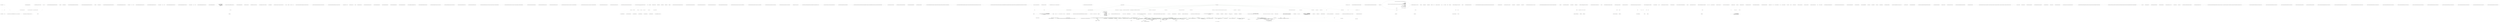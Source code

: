 digraph  {
n58 [label="QuantConnect.Brokerages.Backtesting.BacktestingBrokerage", span=""];
n0 [cluster="QuantConnect.Brokerages.Backtesting.BacktestingBrokerage.BacktestingBrokerage(QuantConnect.Interfaces.IAlgorithm)", label="Entry QuantConnect.Brokerages.Backtesting.BacktestingBrokerage.BacktestingBrokerage(QuantConnect.Interfaces.IAlgorithm)", span="39-39"];
n1 [cluster="QuantConnect.Brokerages.Backtesting.BacktestingBrokerage.BacktestingBrokerage(QuantConnect.Interfaces.IAlgorithm)", label="_algorithm = algorithm", span="42-42"];
n2 [cluster="QuantConnect.Brokerages.Backtesting.BacktestingBrokerage.BacktestingBrokerage(QuantConnect.Interfaces.IAlgorithm)", label="_orders = _algorithm.Transactions.Orders", span="43-43"];
n3 [cluster="QuantConnect.Brokerages.Backtesting.BacktestingBrokerage.BacktestingBrokerage(QuantConnect.Interfaces.IAlgorithm)", label="Exit QuantConnect.Brokerages.Backtesting.BacktestingBrokerage.BacktestingBrokerage(QuantConnect.Interfaces.IAlgorithm)", span="39-39"];
n4 [cluster="QuantConnect.Brokerages.Backtesting.BacktestingBrokerage.BacktestingBrokerage(QuantConnect.Interfaces.IAlgorithm, string)", label="Entry QuantConnect.Brokerages.Backtesting.BacktestingBrokerage.BacktestingBrokerage(QuantConnect.Interfaces.IAlgorithm, string)", span="51-51"];
n5 [cluster="QuantConnect.Brokerages.Backtesting.BacktestingBrokerage.BacktestingBrokerage(QuantConnect.Interfaces.IAlgorithm, string)", label="_algorithm = algorithm", span="54-54"];
n6 [cluster="QuantConnect.Brokerages.Backtesting.BacktestingBrokerage.BacktestingBrokerage(QuantConnect.Interfaces.IAlgorithm, string)", label="_orders = _algorithm.Transactions.Orders", span="55-55"];
n7 [cluster="QuantConnect.Brokerages.Backtesting.BacktestingBrokerage.BacktestingBrokerage(QuantConnect.Interfaces.IAlgorithm, string)", label="Exit QuantConnect.Brokerages.Backtesting.BacktestingBrokerage.BacktestingBrokerage(QuantConnect.Interfaces.IAlgorithm, string)", span="51-51"];
n8 [cluster="QuantConnect.Brokerages.Backtesting.BacktestingBrokerage.PlaceOrder(QuantConnect.Orders.Order)", label="Entry QuantConnect.Brokerages.Backtesting.BacktestingBrokerage.PlaceOrder(QuantConnect.Orders.Order)", span="74-74"];
n9 [cluster="QuantConnect.Brokerages.Backtesting.BacktestingBrokerage.PlaceOrder(QuantConnect.Orders.Order)", label="order.Status == OrderStatus.New", span="76-76"];
n10 [cluster="QuantConnect.Brokerages.Backtesting.BacktestingBrokerage.PlaceOrder(QuantConnect.Orders.Order)", label="return true;", span="78-78"];
n11 [cluster="QuantConnect.Brokerages.Backtesting.BacktestingBrokerage.PlaceOrder(QuantConnect.Orders.Order)", label="return false;", span="80-80"];
n12 [cluster="QuantConnect.Brokerages.Backtesting.BacktestingBrokerage.PlaceOrder(QuantConnect.Orders.Order)", label="Exit QuantConnect.Brokerages.Backtesting.BacktestingBrokerage.PlaceOrder(QuantConnect.Orders.Order)", span="74-74"];
n13 [cluster="QuantConnect.Brokerages.Backtesting.BacktestingBrokerage.UpdateOrder(QuantConnect.Orders.Order)", label="Entry QuantConnect.Brokerages.Backtesting.BacktestingBrokerage.UpdateOrder(QuantConnect.Orders.Order)", span="88-88"];
n14 [cluster="QuantConnect.Brokerages.Backtesting.BacktestingBrokerage.UpdateOrder(QuantConnect.Orders.Order)", label="order.Status == OrderStatus.Update", span="90-90"];
n15 [cluster="QuantConnect.Brokerages.Backtesting.BacktestingBrokerage.UpdateOrder(QuantConnect.Orders.Order)", label="return true;", span="92-92"];
n16 [cluster="QuantConnect.Brokerages.Backtesting.BacktestingBrokerage.UpdateOrder(QuantConnect.Orders.Order)", label="return false;", span="94-94"];
n17 [cluster="QuantConnect.Brokerages.Backtesting.BacktestingBrokerage.UpdateOrder(QuantConnect.Orders.Order)", label="Exit QuantConnect.Brokerages.Backtesting.BacktestingBrokerage.UpdateOrder(QuantConnect.Orders.Order)", span="88-88"];
n18 [cluster="QuantConnect.Brokerages.Backtesting.BacktestingBrokerage.CancelOrder(QuantConnect.Orders.Order)", label="Entry QuantConnect.Brokerages.Backtesting.BacktestingBrokerage.CancelOrder(QuantConnect.Orders.Order)", span="102-102"];
n19 [cluster="QuantConnect.Brokerages.Backtesting.BacktestingBrokerage.CancelOrder(QuantConnect.Orders.Order)", label="order.Status == OrderStatus.Canceled", span="104-104"];
n20 [cluster="QuantConnect.Brokerages.Backtesting.BacktestingBrokerage.CancelOrder(QuantConnect.Orders.Order)", label="return true;", span="106-106"];
n21 [cluster="QuantConnect.Brokerages.Backtesting.BacktestingBrokerage.CancelOrder(QuantConnect.Orders.Order)", label="return false;", span="108-108"];
n22 [cluster="QuantConnect.Brokerages.Backtesting.BacktestingBrokerage.CancelOrder(QuantConnect.Orders.Order)", label="Exit QuantConnect.Brokerages.Backtesting.BacktestingBrokerage.CancelOrder(QuantConnect.Orders.Order)", span="102-102"];
n23 [cluster="QuantConnect.Brokerages.Backtesting.BacktestingBrokerage.Scan()", label="Entry QuantConnect.Brokerages.Backtesting.BacktestingBrokerage.Scan()", span="114-114"];
n24 [cluster="QuantConnect.Brokerages.Backtesting.BacktestingBrokerage.Scan()", label="var orders = (from order in _orders\r\n                          where order.Value.Status != OrderStatus.Filled &&\r\n                                order.Value.Status != OrderStatus.Canceled &&\r\n                                order.Value.Status != OrderStatus.Invalid\r\n                          orderby order.Value.Id ascending\r\n                          select order.Value)", span="122-127"];
n25 [cluster="QuantConnect.Brokerages.Backtesting.BacktestingBrokerage.Scan()", label=orders, span="130-130"];
n26 [cluster="QuantConnect.Brokerages.Backtesting.BacktestingBrokerage.Scan()", label="var sufficientBuyingPower = _algorithm.Transactions.GetSufficientCapitalForOrder(_algorithm.Portfolio, order)", span="133-133"];
n44 [cluster="QuantConnect.Brokerages.Backtesting.BacktestingBrokerage.Scan()", label="Exit QuantConnect.Brokerages.Backtesting.BacktestingBrokerage.Scan()", span="114-114"];
n29 [cluster="QuantConnect.Brokerages.Backtesting.BacktestingBrokerage.Scan()", label="var model = _algorithm.Securities[order.Symbol].Model", span="141-141"];
n30 [cluster="QuantConnect.Brokerages.Backtesting.BacktestingBrokerage.Scan()", label="order.Type", span="146-146"];
n32 [cluster="QuantConnect.Brokerages.Backtesting.BacktestingBrokerage.Scan()", label="fill = model.LimitFill(_algorithm.Securities[order.Symbol], order as LimitOrder)", span="149-149"];
n34 [cluster="QuantConnect.Brokerages.Backtesting.BacktestingBrokerage.Scan()", label="fill = model.StopMarketFill(_algorithm.Securities[order.Symbol], order as StopMarketOrder)", span="152-152"];
n36 [cluster="QuantConnect.Brokerages.Backtesting.BacktestingBrokerage.Scan()", label="fill = model.MarketFill(_algorithm.Securities[order.Symbol], order as MarketOrder)", span="155-155"];
n39 [cluster="QuantConnect.Brokerages.Backtesting.BacktestingBrokerage.Scan()", label="_algorithm.Error(string.Format(''Order Error: id: {0}, Transaction model failed to fill for order type: {1} with error: {2}'', order.Id, order.Type, err.Message))", span="162-162"];
n40 [cluster="QuantConnect.Brokerages.Backtesting.BacktestingBrokerage.Scan()", label="order.Status = OrderStatus.Invalid", span="168-168"];
n42 [cluster="QuantConnect.Brokerages.Backtesting.BacktestingBrokerage.Scan()", label="order.Status != OrderStatus.None", span="172-172"];
n27 [cluster="QuantConnect.Brokerages.Backtesting.BacktestingBrokerage.Scan()", label="var fill = new OrderEvent()", span="135-135"];
n45 [cluster="Unk.GetSufficientCapitalForOrder", label="Entry Unk.GetSufficientCapitalForOrder", span=""];
n28 [cluster="QuantConnect.Brokerages.Backtesting.BacktestingBrokerage.Scan()", label=sufficientBuyingPower, span="138-138"];
n46 [cluster="QuantConnect.Orders.OrderEvent.OrderEvent(int, string, QuantConnect.Orders.OrderStatus, decimal, int, string)", label="Entry QuantConnect.Orders.OrderEvent.OrderEvent(int, string, QuantConnect.Orders.OrderStatus, decimal, int, string)", span="92-92"];
n43 [cluster="QuantConnect.Brokerages.Backtesting.BacktestingBrokerage.Scan()", label="OnOrderEvent(fill)", span="175-175"];
n31 [cluster="QuantConnect.Brokerages.Backtesting.BacktestingBrokerage.Scan()", label="OrderType.Limit", span="148-148"];
n33 [cluster="QuantConnect.Brokerages.Backtesting.BacktestingBrokerage.Scan()", label="OrderType.StopMarket", span="151-151"];
n35 [cluster="QuantConnect.Brokerages.Backtesting.BacktestingBrokerage.Scan()", label="OrderType.Market", span="154-154"];
n37 [cluster="QuantConnect.Brokerages.Backtesting.BacktestingBrokerage.Scan()", label=Exception, span="159-159"];
n48 [cluster="QuantConnect.Securities.Interfaces.ISecurityTransactionModel.StopMarketFill(QuantConnect.Securities.Security, QuantConnect.Orders.StopMarketOrder)", label="Entry QuantConnect.Securities.Interfaces.ISecurityTransactionModel.StopMarketFill(QuantConnect.Securities.Security, QuantConnect.Orders.StopMarketOrder)", span="52-52"];
n47 [cluster="QuantConnect.Securities.Interfaces.ISecurityTransactionModel.LimitFill(QuantConnect.Securities.Security, QuantConnect.Orders.LimitOrder)", label="Entry QuantConnect.Securities.Interfaces.ISecurityTransactionModel.LimitFill(QuantConnect.Securities.Security, QuantConnect.Orders.LimitOrder)", span="60-60"];
n49 [cluster="QuantConnect.Securities.Interfaces.ISecurityTransactionModel.MarketFill(QuantConnect.Securities.Security, QuantConnect.Orders.MarketOrder)", label="Entry QuantConnect.Securities.Interfaces.ISecurityTransactionModel.MarketFill(QuantConnect.Securities.Security, QuantConnect.Orders.MarketOrder)", span="44-44"];
n38 [cluster="QuantConnect.Brokerages.Backtesting.BacktestingBrokerage.Scan()", label="Log.Error(''BacktestingBrokerage.Scan(): '' + err.Message)", span="161-161"];
n50 [cluster="QuantConnect.Logging.Log.Error(string, bool)", label="Entry QuantConnect.Logging.Log.Error(string, bool)", span="104-104"];
n41 [cluster="QuantConnect.Brokerages.Backtesting.BacktestingBrokerage.Scan()", label="_algorithm.Error(string.Format(''Order Error: id: {0}, Insufficient buying power to complete order.'', order.Id))", span="169-169"];
n51 [cluster="Unk.Format", label="Entry Unk.Format", span=""];
n52 [cluster="QuantConnect.Interfaces.IAlgorithm.Error(string)", label="Entry QuantConnect.Interfaces.IAlgorithm.Error(string)", span="246-246"];
n53 [cluster="QuantConnect.Brokerages.Brokerage.OnOrderEvent(QuantConnect.Orders.OrderEvent)", label="Entry QuantConnect.Brokerages.Brokerage.OnOrderEvent(QuantConnect.Orders.OrderEvent)", span="102-102"];
n54 [cluster="QuantConnect.Brokerages.Backtesting.BacktestingBrokerage.Connect()", label="Entry QuantConnect.Brokerages.Backtesting.BacktestingBrokerage.Connect()", span="183-183"];
n55 [cluster="QuantConnect.Brokerages.Backtesting.BacktestingBrokerage.Connect()", label="Exit QuantConnect.Brokerages.Backtesting.BacktestingBrokerage.Connect()", span="183-183"];
n56 [cluster="QuantConnect.Brokerages.Backtesting.BacktestingBrokerage.Disconnect()", label="Entry QuantConnect.Brokerages.Backtesting.BacktestingBrokerage.Disconnect()", span="191-191"];
n57 [cluster="QuantConnect.Brokerages.Backtesting.BacktestingBrokerage.Disconnect()", label="Exit QuantConnect.Brokerages.Backtesting.BacktestingBrokerage.Disconnect()", span="191-191"];
m0_39 [cluster="System.ArgumentOutOfRangeException.ArgumentOutOfRangeException(string, object, string)", file="EquityTransactionModel.cs", label="Entry System.ArgumentOutOfRangeException.ArgumentOutOfRangeException(string, object, string)", span="0-0"];
m0_37 [cluster="QuantConnect.Brokerages.OandaBrokerageModel.OandaBrokerageModel(QuantConnect.AccountType)", file="EquityTransactionModel.cs", label="Entry QuantConnect.Brokerages.OandaBrokerageModel.OandaBrokerageModel(QuantConnect.AccountType)", span="56-56"];
m0_4 [cluster="QuantConnect.Brokerages.IBrokerageModel.CanExecuteOrder(QuantConnect.Securities.Security, QuantConnect.Orders.Order)", file="EquityTransactionModel.cs", label="Entry QuantConnect.Brokerages.IBrokerageModel.CanExecuteOrder(QuantConnect.Securities.Security, QuantConnect.Orders.Order)", span="78-78"];
m0_5 [cluster="QuantConnect.Brokerages.IBrokerageModel.CanExecuteOrder(QuantConnect.Securities.Security, QuantConnect.Orders.Order)", file="EquityTransactionModel.cs", label="Exit QuantConnect.Brokerages.IBrokerageModel.CanExecuteOrder(QuantConnect.Securities.Security, QuantConnect.Orders.Order)", span="78-78"];
m0_8 [cluster="QuantConnect.Brokerages.IBrokerageModel.GetLeverage(QuantConnect.Securities.Security)", file="EquityTransactionModel.cs", label="Entry QuantConnect.Brokerages.IBrokerageModel.GetLeverage(QuantConnect.Securities.Security)", span="92-92"];
m0_9 [cluster="QuantConnect.Brokerages.IBrokerageModel.GetLeverage(QuantConnect.Securities.Security)", file="EquityTransactionModel.cs", label="Exit QuantConnect.Brokerages.IBrokerageModel.GetLeverage(QuantConnect.Securities.Security)", span="92-92"];
m0_2 [cluster="QuantConnect.Brokerages.IBrokerageModel.CanUpdateOrder(QuantConnect.Securities.Security, QuantConnect.Orders.Order, QuantConnect.Orders.UpdateOrderRequest, out QuantConnect.Brokerages.BrokerageMessageEvent)", file="EquityTransactionModel.cs", label="Entry QuantConnect.Brokerages.IBrokerageModel.CanUpdateOrder(QuantConnect.Securities.Security, QuantConnect.Orders.Order, QuantConnect.Orders.UpdateOrderRequest, out QuantConnect.Brokerages.BrokerageMessageEvent)", span="66-66"];
m0_3 [cluster="QuantConnect.Brokerages.IBrokerageModel.CanUpdateOrder(QuantConnect.Securities.Security, QuantConnect.Orders.Order, QuantConnect.Orders.UpdateOrderRequest, out QuantConnect.Brokerages.BrokerageMessageEvent)", file="EquityTransactionModel.cs", label="Exit QuantConnect.Brokerages.IBrokerageModel.CanUpdateOrder(QuantConnect.Securities.Security, QuantConnect.Orders.Order, QuantConnect.Orders.UpdateOrderRequest, out QuantConnect.Brokerages.BrokerageMessageEvent)", span="66-66"];
m0_38 [cluster="QuantConnect.Brokerages.FxcmBrokerageModel.FxcmBrokerageModel(QuantConnect.AccountType)", file="EquityTransactionModel.cs", label="Entry QuantConnect.Brokerages.FxcmBrokerageModel.FxcmBrokerageModel(QuantConnect.AccountType)", span="55-55"];
m0_14 [cluster="QuantConnect.Brokerages.IBrokerageModel.GetSlippageModel(QuantConnect.Securities.Security)", file="EquityTransactionModel.cs", label="Entry QuantConnect.Brokerages.IBrokerageModel.GetSlippageModel(QuantConnect.Securities.Security)", span="113-113"];
m0_15 [cluster="QuantConnect.Brokerages.IBrokerageModel.GetSlippageModel(QuantConnect.Securities.Security)", file="EquityTransactionModel.cs", label="Exit QuantConnect.Brokerages.IBrokerageModel.GetSlippageModel(QuantConnect.Securities.Security)", span="113-113"];
m0_0 [cluster="QuantConnect.Brokerages.IBrokerageModel.CanSubmitOrder(QuantConnect.Securities.Security, QuantConnect.Orders.Order, out QuantConnect.Brokerages.BrokerageMessageEvent)", file="EquityTransactionModel.cs", label="Entry QuantConnect.Brokerages.IBrokerageModel.CanSubmitOrder(QuantConnect.Securities.Security, QuantConnect.Orders.Order, out QuantConnect.Brokerages.BrokerageMessageEvent)", span="56-56"];
m0_1 [cluster="QuantConnect.Brokerages.IBrokerageModel.CanSubmitOrder(QuantConnect.Securities.Security, QuantConnect.Orders.Order, out QuantConnect.Brokerages.BrokerageMessageEvent)", file="EquityTransactionModel.cs", label="Exit QuantConnect.Brokerages.IBrokerageModel.CanSubmitOrder(QuantConnect.Securities.Security, QuantConnect.Orders.Order, out QuantConnect.Brokerages.BrokerageMessageEvent)", span="56-56"];
m0_10 [cluster="QuantConnect.Brokerages.IBrokerageModel.GetFillModel(QuantConnect.Securities.Security)", file="EquityTransactionModel.cs", label="Entry QuantConnect.Brokerages.IBrokerageModel.GetFillModel(QuantConnect.Securities.Security)", span="99-99"];
m0_11 [cluster="QuantConnect.Brokerages.IBrokerageModel.GetFillModel(QuantConnect.Securities.Security)", file="EquityTransactionModel.cs", label="Exit QuantConnect.Brokerages.IBrokerageModel.GetFillModel(QuantConnect.Securities.Security)", span="99-99"];
m0_35 [cluster="QuantConnect.Brokerages.InteractiveBrokersBrokerageModel.InteractiveBrokersBrokerageModel(QuantConnect.AccountType)", file="EquityTransactionModel.cs", label="Entry QuantConnect.Brokerages.InteractiveBrokersBrokerageModel.InteractiveBrokersBrokerageModel(QuantConnect.AccountType)", span="33-33"];
m0_18 [cluster="QuantConnect.Brokerages.BrokerageModel.Create(QuantConnect.Brokerages.BrokerageName, QuantConnect.AccountType)", file="EquityTransactionModel.cs", label="Entry QuantConnect.Brokerages.BrokerageModel.Create(QuantConnect.Brokerages.BrokerageName, QuantConnect.AccountType)", span="136-136"];
m0_19 [cluster="QuantConnect.Brokerages.BrokerageModel.Create(QuantConnect.Brokerages.BrokerageName, QuantConnect.AccountType)", file="EquityTransactionModel.cs", label=brokerage, span="138-138"];
m0_21 [cluster="QuantConnect.Brokerages.BrokerageModel.Create(QuantConnect.Brokerages.BrokerageName, QuantConnect.AccountType)", file="EquityTransactionModel.cs", label="return new DefaultBrokerageModel(accountType);", span="141-141"];
m0_23 [cluster="QuantConnect.Brokerages.BrokerageModel.Create(QuantConnect.Brokerages.BrokerageName, QuantConnect.AccountType)", file="EquityTransactionModel.cs", label="return new InteractiveBrokersBrokerageModel(accountType);", span="144-144"];
m0_25 [cluster="QuantConnect.Brokerages.BrokerageModel.Create(QuantConnect.Brokerages.BrokerageName, QuantConnect.AccountType)", file="EquityTransactionModel.cs", label="return new TradierBrokerageModel(accountType);", span="147-147"];
m0_27 [cluster="QuantConnect.Brokerages.BrokerageModel.Create(QuantConnect.Brokerages.BrokerageName, QuantConnect.AccountType)", file="EquityTransactionModel.cs", label="return new OandaBrokerageModel(accountType);", span="150-150"];
m0_29 [cluster="QuantConnect.Brokerages.BrokerageModel.Create(QuantConnect.Brokerages.BrokerageName, QuantConnect.AccountType)", file="EquityTransactionModel.cs", label="return new FxcmBrokerageModel(accountType);", span="153-153"];
m0_31 [cluster="QuantConnect.Brokerages.BrokerageModel.Create(QuantConnect.Brokerages.BrokerageName, QuantConnect.AccountType)", file="EquityTransactionModel.cs", label="return new DefaultBrokerageModel(accountType);", span="156-156"];
m0_32 [cluster="QuantConnect.Brokerages.BrokerageModel.Create(QuantConnect.Brokerages.BrokerageName, QuantConnect.AccountType)", file="EquityTransactionModel.cs", label="throw new ArgumentOutOfRangeException(''brokerage'', brokerage, null);", span="159-159"];
m0_20 [cluster="QuantConnect.Brokerages.BrokerageModel.Create(QuantConnect.Brokerages.BrokerageName, QuantConnect.AccountType)", file="EquityTransactionModel.cs", label="BrokerageName.Default", span="140-140"];
m0_22 [cluster="QuantConnect.Brokerages.BrokerageModel.Create(QuantConnect.Brokerages.BrokerageName, QuantConnect.AccountType)", file="EquityTransactionModel.cs", label="BrokerageName.InteractiveBrokersBrokerage", span="143-143"];
m0_24 [cluster="QuantConnect.Brokerages.BrokerageModel.Create(QuantConnect.Brokerages.BrokerageName, QuantConnect.AccountType)", file="EquityTransactionModel.cs", label="BrokerageName.TradierBrokerage", span="146-146"];
m0_26 [cluster="QuantConnect.Brokerages.BrokerageModel.Create(QuantConnect.Brokerages.BrokerageName, QuantConnect.AccountType)", file="EquityTransactionModel.cs", label="BrokerageName.OandaBrokerage", span="149-149"];
m0_28 [cluster="QuantConnect.Brokerages.BrokerageModel.Create(QuantConnect.Brokerages.BrokerageName, QuantConnect.AccountType)", file="EquityTransactionModel.cs", label="BrokerageName.FxcmBrokerage", span="152-152"];
m0_30 [cluster="QuantConnect.Brokerages.BrokerageModel.Create(QuantConnect.Brokerages.BrokerageName, QuantConnect.AccountType)", file="EquityTransactionModel.cs", label="BrokerageName.Bitfinex", span="155-155"];
m0_33 [cluster="QuantConnect.Brokerages.BrokerageModel.Create(QuantConnect.Brokerages.BrokerageName, QuantConnect.AccountType)", file="EquityTransactionModel.cs", label="Exit QuantConnect.Brokerages.BrokerageModel.Create(QuantConnect.Brokerages.BrokerageName, QuantConnect.AccountType)", span="136-136"];
m0_36 [cluster="QuantConnect.Brokerages.TradierBrokerageModel.TradierBrokerageModel(QuantConnect.AccountType)", file="EquityTransactionModel.cs", label="Entry QuantConnect.Brokerages.TradierBrokerageModel.TradierBrokerageModel(QuantConnect.AccountType)", span="39-39"];
m0_12 [cluster="QuantConnect.Brokerages.IBrokerageModel.GetFeeModel(QuantConnect.Securities.Security)", file="EquityTransactionModel.cs", label="Entry QuantConnect.Brokerages.IBrokerageModel.GetFeeModel(QuantConnect.Securities.Security)", span="106-106"];
m0_13 [cluster="QuantConnect.Brokerages.IBrokerageModel.GetFeeModel(QuantConnect.Securities.Security)", file="EquityTransactionModel.cs", label="Exit QuantConnect.Brokerages.IBrokerageModel.GetFeeModel(QuantConnect.Securities.Security)", span="106-106"];
m0_34 [cluster="QuantConnect.Brokerages.DefaultBrokerageModel.DefaultBrokerageModel(QuantConnect.AccountType)", file="EquityTransactionModel.cs", label="Entry QuantConnect.Brokerages.DefaultBrokerageModel.DefaultBrokerageModel(QuantConnect.AccountType)", span="69-69"];
m0_6 [cluster="QuantConnect.Brokerages.IBrokerageModel.ApplySplit(System.Collections.Generic.List<QuantConnect.Orders.OrderTicket>, QuantConnect.Data.Market.Split)", file="EquityTransactionModel.cs", label="Entry QuantConnect.Brokerages.IBrokerageModel.ApplySplit(System.Collections.Generic.List<QuantConnect.Orders.OrderTicket>, QuantConnect.Data.Market.Split)", span="85-85"];
m0_7 [cluster="QuantConnect.Brokerages.IBrokerageModel.ApplySplit(System.Collections.Generic.List<QuantConnect.Orders.OrderTicket>, QuantConnect.Data.Market.Split)", file="EquityTransactionModel.cs", label="Exit QuantConnect.Brokerages.IBrokerageModel.ApplySplit(System.Collections.Generic.List<QuantConnect.Orders.OrderTicket>, QuantConnect.Data.Market.Split)", span="85-85"];
m0_16 [cluster="QuantConnect.Brokerages.IBrokerageModel.GetSettlementModel(QuantConnect.Securities.Security, QuantConnect.AccountType)", file="EquityTransactionModel.cs", label="Entry QuantConnect.Brokerages.IBrokerageModel.GetSettlementModel(QuantConnect.Securities.Security, QuantConnect.AccountType)", span="121-121"];
m0_17 [cluster="QuantConnect.Brokerages.IBrokerageModel.GetSettlementModel(QuantConnect.Securities.Security, QuantConnect.AccountType)", file="EquityTransactionModel.cs", label="Exit QuantConnect.Brokerages.IBrokerageModel.GetSettlementModel(QuantConnect.Securities.Security, QuantConnect.AccountType)", span="121-121"];
m1_153 [cluster="QuantConnect.Logging.Log.Error(System.Exception, string, bool)", file="ForexTransactionModel.cs", label="Entry QuantConnect.Logging.Log.Error(System.Exception, string, bool)", span="98-98"];
m1_145 [cluster="QuantConnect.Interfaces.IHistoryProvider.Initialize(QuantConnect.Packets.AlgorithmNodePacket, QuantConnect.Interfaces.IMapFileProvider, QuantConnect.Interfaces.IFactorFileProvider, System.Action<int>)", file="ForexTransactionModel.cs", label="Entry QuantConnect.Interfaces.IHistoryProvider.Initialize(QuantConnect.Packets.AlgorithmNodePacket, QuantConnect.Interfaces.IMapFileProvider, QuantConnect.Interfaces.IFactorFileProvider, System.Action<int>)", span="43-43"];
m1_172 [cluster="System.Collections.Generic.SortedDictionary<TKey, TValue>.SortedDictionary(System.Collections.Generic.IDictionary<TKey, TValue>)", file="ForexTransactionModel.cs", label="Entry System.Collections.Generic.SortedDictionary<TKey, TValue>.SortedDictionary(System.Collections.Generic.IDictionary<TKey, TValue>)", span="0-0"];
m1_207 [cluster="QuantConnect.Interfaces.IAlgorithm.OnBrokerageMessage(QuantConnect.Brokerages.BrokerageMessageEvent)", file="ForexTransactionModel.cs", label="Entry QuantConnect.Interfaces.IAlgorithm.OnBrokerageMessage(QuantConnect.Brokerages.BrokerageMessageEvent)", span="398-398"];
m1_139 [cluster="QuantConnect.Lean.Engine.Results.IResultHandler.Initialize(QuantConnect.Packets.AlgorithmNodePacket, QuantConnect.Interfaces.IMessagingHandler, QuantConnect.Interfaces.IApi, QuantConnect.Lean.Engine.DataFeeds.IDataFeed, QuantConnect.Lean.Engine.Setup.ISetupHandler, QuantConnect.Lean.Engine.TransactionHandlers.ITransactionHandler)", file="ForexTransactionModel.cs", label="Entry QuantConnect.Lean.Engine.Results.IResultHandler.Initialize(QuantConnect.Packets.AlgorithmNodePacket, QuantConnect.Interfaces.IMessagingHandler, QuantConnect.Interfaces.IApi, QuantConnect.Lean.Engine.DataFeeds.IDataFeed, QuantConnect.Lean.Engine.Setup.ISetupHandler, QuantConnect.Lean.Engine.TransactionHandlers.ITransactionHandler)", span="91-91"];
m1_171 [cluster="System.Collections.Generic.Dictionary<TKey, TValue>.ContainsKey(TKey)", file="ForexTransactionModel.cs", label="Entry System.Collections.Generic.Dictionary<TKey, TValue>.ContainsKey(TKey)", span="0-0"];
m1_148 [cluster="QuantConnect.Lean.Engine.Results.IResultHandler.SetAlgorithm(QuantConnect.Interfaces.IAlgorithm)", file="ForexTransactionModel.cs", label="Entry QuantConnect.Lean.Engine.Results.IResultHandler.SetAlgorithm(QuantConnect.Interfaces.IAlgorithm)", span="187-187"];
m1_182 [cluster="QuantConnect.Lean.Engine.TransactionHandlers.ITransactionHandler.Exit()", file="ForexTransactionModel.cs", label="Entry QuantConnect.Lean.Engine.TransactionHandlers.ITransactionHandler.Exit()", span="62-62"];
m1_208 [cluster="QuantConnect.Interfaces.IAlgorithm.OnBrokerageDisconnect()", file="ForexTransactionModel.cs", label="Entry QuantConnect.Interfaces.IAlgorithm.OnBrokerageDisconnect()", span="403-403"];
m1_143 [cluster="QuantConnect.Lean.Engine.DataFeeds.IDataFeed.Initialize(QuantConnect.Interfaces.IAlgorithm, QuantConnect.Packets.AlgorithmNodePacket, QuantConnect.Lean.Engine.Results.IResultHandler, QuantConnect.Interfaces.IMapFileProvider, QuantConnect.Interfaces.IFactorFileProvider)", file="ForexTransactionModel.cs", label="Entry QuantConnect.Lean.Engine.DataFeeds.IDataFeed.Initialize(QuantConnect.Interfaces.IAlgorithm, QuantConnect.Packets.AlgorithmNodePacket, QuantConnect.Lean.Engine.Results.IResultHandler, QuantConnect.Interfaces.IMapFileProvider, QuantConnect.Interfaces.IFactorFileProvider)", span="53-53"];
m1_146 [cluster="QuantConnect.Lean.Engine.DefaultBrokerageMessageHandler.DefaultBrokerageMessageHandler(QuantConnect.Interfaces.IAlgorithm, QuantConnect.Packets.AlgorithmNodePacket, QuantConnect.Lean.Engine.Results.IResultHandler, QuantConnect.Interfaces.IApi, System.TimeSpan?, System.TimeSpan?)", file="ForexTransactionModel.cs", label="Entry QuantConnect.Lean.Engine.DefaultBrokerageMessageHandler.DefaultBrokerageMessageHandler(QuantConnect.Interfaces.IAlgorithm, QuantConnect.Packets.AlgorithmNodePacket, QuantConnect.Lean.Engine.Results.IResultHandler, QuantConnect.Interfaces.IApi, System.TimeSpan?, System.TimeSpan?)", span="58-58"];
m1_219 [cluster="QuantConnect.Lean.Engine.AlgorithmManager.Run(QuantConnect.Packets.AlgorithmNodePacket, QuantConnect.Interfaces.IAlgorithm, QuantConnect.Lean.Engine.DataFeeds.IDataFeed, QuantConnect.Lean.Engine.TransactionHandlers.ITransactionHandler, QuantConnect.Lean.Engine.Results.IResultHandler, QuantConnect.Lean.Engine.RealTime.IRealTimeHandler, QuantConnect.Interfaces.ICommandQueueHandler, System.Threading.CancellationToken)", file="ForexTransactionModel.cs", label="Entry QuantConnect.Lean.Engine.AlgorithmManager.Run(QuantConnect.Packets.AlgorithmNodePacket, QuantConnect.Interfaces.IAlgorithm, QuantConnect.Lean.Engine.DataFeeds.IDataFeed, QuantConnect.Lean.Engine.TransactionHandlers.ITransactionHandler, QuantConnect.Lean.Engine.Results.IResultHandler, QuantConnect.Lean.Engine.RealTime.IRealTimeHandler, QuantConnect.Interfaces.ICommandQueueHandler, System.Threading.CancellationToken)", span="130-130"];
m1_149 [cluster="string.Join(string, System.Collections.Generic.IEnumerable<string>)", file="ForexTransactionModel.cs", label="Entry string.Join(string, System.Collections.Generic.IEnumerable<string>)", span="0-0"];
m1_16 [cluster="QuantConnect.Lean.Engine.Engine.Run(QuantConnect.Packets.AlgorithmNodePacket, string)", file="ForexTransactionModel.cs", label="_systemHandlers.Notify.SetAuthentication(job)", span="97-97"];
m1_138 [cluster="QuantConnect.Interfaces.IMessagingHandler.SetAuthentication(QuantConnect.Packets.AlgorithmNodePacket)", file="ForexTransactionModel.cs", label="Entry QuantConnect.Interfaces.IMessagingHandler.SetAuthentication(QuantConnect.Packets.AlgorithmNodePacket)", span="44-44"];
m1_144 [cluster="QuantConnect.Interfaces.ICommandQueueHandler.Initialize(QuantConnect.Packets.AlgorithmNodePacket, QuantConnect.Interfaces.IAlgorithm)", file="ForexTransactionModel.cs", label="Entry QuantConnect.Interfaces.ICommandQueueHandler.Initialize(QuantConnect.Packets.AlgorithmNodePacket, QuantConnect.Interfaces.IAlgorithm)", span="35-35"];
m1_17 [cluster="QuantConnect.Lean.Engine.Engine.Run(QuantConnect.Packets.AlgorithmNodePacket, string)", file="ForexTransactionModel.cs", label="_algorithmHandlers.Results.Initialize(job, _systemHandlers.Notify, _systemHandlers.Api, _algorithmHandlers.DataFeed, _algorithmHandlers.Setup, _algorithmHandlers.Transactions)", span="100-100"];
m1_211 [cluster="lambda expression", file="ForexTransactionModel.cs", label="algorithmManager.Run(job, algorithm, _algorithmHandlers.DataFeed, _algorithmHandlers.Transactions, _algorithmHandlers.Results, _algorithmHandlers.RealTime, _algorithmHandlers.CommandQueue, isolator.CancellationToken)", span="223-223"];
m1_215 [cluster="lambda expression", file="ForexTransactionModel.cs", label="algorithmManager.SetStatus(AlgorithmStatus.RuntimeError)", span="230-230"];
m1_192 [cluster="lambda expression", file="ForexTransactionModel.cs", label="!algorithm.GetLocked() || algorithm.IsWarmingUp", span="124-124"];
m1_198 [cluster="lambda expression", file="ForexTransactionModel.cs", label="algorithm.BrokerageMessageHandler.Handle(message)", span="178-178"];
m1_199 [cluster="lambda expression", file="ForexTransactionModel.cs", label="algorithm.OnBrokerageMessage(message)", span="181-181"];
m1_202 [cluster="lambda expression", file="ForexTransactionModel.cs", label="algorithm.OnBrokerageDisconnect()", span="185-185"];
m1_204 [cluster="lambda expression", file="ForexTransactionModel.cs", label="algorithm.OnBrokerageReconnect()", span="188-188"];
m1_214 [cluster="lambda expression", file="ForexTransactionModel.cs", label="algorithm.RunTimeError = err", span="229-229"];
m1_191 [cluster="lambda expression", file="ForexTransactionModel.cs", label="Entry lambda expression", span="121-129"];
m1_200 [cluster="lambda expression", file="ForexTransactionModel.cs", label="message.Type", span="182-182"];
m1_210 [cluster="lambda expression", file="ForexTransactionModel.cs", label="Entry lambda expression", span="215-235"];
m1_221 [cluster="lambda expression", file="ForexTransactionModel.cs", label="Entry lambda expression", span="290-290"];
m1_193 [cluster="lambda expression", file="ForexTransactionModel.cs", label="_algorithmHandlers.Results.SendStatusUpdate(AlgorithmStatus.History, \r\n                                string.Format(''Processing history {0}%...'', progress))", span="126-127"];
m1_194 [cluster="lambda expression", file="ForexTransactionModel.cs", label="Exit lambda expression", span="121-129"];
m1_197 [cluster="lambda expression", file="ForexTransactionModel.cs", label="Entry lambda expression", span="176-191"];
m1_201 [cluster="lambda expression", file="ForexTransactionModel.cs", label="BrokerageMessageType.Disconnect", span="184-184"];
m1_203 [cluster="lambda expression", file="ForexTransactionModel.cs", label="BrokerageMessageType.Reconnect", span="187-187"];
m1_205 [cluster="lambda expression", file="ForexTransactionModel.cs", label="Exit lambda expression", span="176-191"];
m1_212 [cluster="lambda expression", file="ForexTransactionModel.cs", label=Exception, span="225-225"];
m1_217 [cluster="lambda expression", file="ForexTransactionModel.cs", label="Log.Trace(''Engine.Run(): Exiting Algorithm Manager'')", span="234-234"];
m1_213 [cluster="lambda expression", file="ForexTransactionModel.cs", label="Log.Error(err)", span="228-228"];
m1_216 [cluster="lambda expression", file="ForexTransactionModel.cs", label="return;", span="231-231"];
m1_218 [cluster="lambda expression", file="ForexTransactionModel.cs", label="Exit lambda expression", span="215-235"];
m1_222 [cluster="lambda expression", file="ForexTransactionModel.cs", label="x.Status.IsFill()", span="290-290"];
m1_223 [cluster="lambda expression", file="ForexTransactionModel.cs", label="Exit lambda expression", span="290-290"];
m1_18 [cluster="QuantConnect.Lean.Engine.Engine.Run(QuantConnect.Packets.AlgorithmNodePacket, string)", file="ForexTransactionModel.cs", label="threadResults = new Thread(_algorithmHandlers.Results.Run, 0) {Name = ''Result Thread''}", span="102-102"];
m1_19 [cluster="QuantConnect.Lean.Engine.Engine.Run(QuantConnect.Packets.AlgorithmNodePacket, string)", file="ForexTransactionModel.cs", label="threadResults.Start()", span="103-103"];
m1_160 [cluster="QuantConnect.Lean.Engine.Results.IResultHandler.DebugMessage(string)", file="ForexTransactionModel.cs", label="Entry QuantConnect.Lean.Engine.Results.IResultHandler.DebugMessage(string)", span="102-102"];
m1_157 [cluster="QuantConnect.Lean.Engine.RealTime.IRealTimeHandler.Setup(QuantConnect.Interfaces.IAlgorithm, QuantConnect.Packets.AlgorithmNodePacket, QuantConnect.Lean.Engine.Results.IResultHandler, QuantConnect.Interfaces.IApi)", file="ForexTransactionModel.cs", label="Entry QuantConnect.Lean.Engine.RealTime.IRealTimeHandler.Setup(QuantConnect.Interfaces.IAlgorithm, QuantConnect.Packets.AlgorithmNodePacket, QuantConnect.Lean.Engine.Results.IResultHandler, QuantConnect.Interfaces.IApi)", span="42-42"];
m1_155 [cluster="QuantConnect.Interfaces.IAlgorithm.SetLocked()", file="ForexTransactionModel.cs", label="Entry QuantConnect.Interfaces.IAlgorithm.SetLocked()", span="425-425"];
m1_177 [cluster="System.Collections.Generic.Dictionary<TKey, TValue>.Add(TKey, TValue)", file="ForexTransactionModel.cs", label="Entry System.Collections.Generic.Dictionary<TKey, TValue>.Add(TKey, TValue)", span="0-0"];
m1_161 [cluster="QuantConnect.Isolator.Isolator()", file="ForexTransactionModel.cs", label="Entry QuantConnect.Isolator.Isolator()", span="55-55"];
m1_41 [cluster="QuantConnect.Lean.Engine.Engine.Run(QuantConnect.Packets.AlgorithmNodePacket, string)", file="ForexTransactionModel.cs", label="_systemHandlers.Api.SetAlgorithmStatus(job.AlgorithmId, AlgorithmStatus.RuntimeError, runtimeMessage)", span="158-158"];
m1_164 [cluster="System.Exception.Exception(string)", file="ForexTransactionModel.cs", label="Entry System.Exception.Exception(string)", span="0-0"];
m1_190 [cluster="System.IDisposable.Dispose()", file="ForexTransactionModel.cs", label="Entry System.IDisposable.Dispose()", span="0-0"];
m1_162 [cluster="QuantConnect.Isolator.ExecuteWithTimeLimit(System.TimeSpan, System.Func<string>, System.Action, long)", file="ForexTransactionModel.cs", label="Entry QuantConnect.Isolator.ExecuteWithTimeLimit(System.TimeSpan, System.Func<string>, System.Action, long)", span="69-69"];
m1_156 [cluster="QuantConnect.Lean.Engine.TransactionHandlers.ITransactionHandler.Initialize(QuantConnect.Interfaces.IAlgorithm, QuantConnect.Interfaces.IBrokerage, QuantConnect.Lean.Engine.Results.IResultHandler)", file="ForexTransactionModel.cs", label="Entry QuantConnect.Lean.Engine.TransactionHandlers.ITransactionHandler.Initialize(QuantConnect.Interfaces.IAlgorithm, QuantConnect.Interfaces.IBrokerage, QuantConnect.Lean.Engine.Results.IResultHandler)", span="52-52"];
m1_10 [cluster="QuantConnect.Lean.Engine.Engine.Run(QuantConnect.Packets.AlgorithmNodePacket, string)", file="ForexTransactionModel.cs", label="statusPingThread.Start()", span="85-85"];
m1_136 [cluster="System.Threading.Thread.Thread(System.Threading.ThreadStart)", file="ForexTransactionModel.cs", label="Entry System.Threading.Thread.Thread(System.Threading.ThreadStart)", span="0-0"];
m1_137 [cluster="System.Threading.Thread.Start()", file="ForexTransactionModel.cs", label="Entry System.Threading.Thread.Start()", span="0-0"];
m1_13 [cluster="QuantConnect.Lean.Engine.Engine.Run(QuantConnect.Packets.AlgorithmNodePacket, string)", file="ForexTransactionModel.cs", label="Thread threadTransactions = null", span="92-92"];
m1_152 [cluster="QuantConnect.Interfaces.IApi.SetAlgorithmStatus(string, QuantConnect.AlgorithmStatus, string)", file="ForexTransactionModel.cs", label="Entry QuantConnect.Interfaces.IApi.SetAlgorithmStatus(string, QuantConnect.AlgorithmStatus, string)", span="59-59"];
m1_5 [cluster="QuantConnect.Algorithm.Examples.MovingAverageCross.Initialize()", file="ForexTransactionModel.cs", label="slow = EMA(Symbol, 30, Resolution.Daily)", span="52-52"];
m1_6 [cluster="QuantConnect.Algorithm.Examples.MovingAverageCross.Initialize()", file="ForexTransactionModel.cs", label="int ribbonCount = 8", span="54-54"];
m1_8 [cluster="QuantConnect.Algorithm.Examples.MovingAverageCross.Initialize()", file="ForexTransactionModel.cs", label="ribbon = Enumerable.Range(0, ribbonCount).Select(x => SMA(Symbol, (x + 1)*ribbonInterval, Resolution.Daily)).ToArray()", span="56-56"];
m1_21 [cluster="QuantConnect.Algorithm.Examples.MovingAverageCross.OnData(QuantConnect.Data.Market.TradeBars)", file="ForexTransactionModel.cs", label="Entry QuantConnect.Algorithm.Examples.MovingAverageCross.OnData(QuantConnect.Data.Market.TradeBars)", span="64-64"];
m1_22 [cluster="QuantConnect.Algorithm.Examples.MovingAverageCross.OnData(QuantConnect.Data.Market.TradeBars)", color=green, community=0, file="ForexTransactionModel.cs", label="!slow.IsReady", prediction=0, span="72-72"];
m1_23 [cluster="QuantConnect.Algorithm.Examples.MovingAverageCross.OnData(QuantConnect.Data.Market.TradeBars)", color=green, community=0, file="ForexTransactionModel.cs", label="return;", prediction=0, span="72-72"];
m1_24 [cluster="QuantConnect.Algorithm.Examples.MovingAverageCross.OnData(QuantConnect.Data.Market.TradeBars)", file="ForexTransactionModel.cs", label="previous.Date == data.Time.Date", span="75-75"];
m1_25 [cluster="QuantConnect.Algorithm.Examples.MovingAverageCross.OnData(QuantConnect.Data.Market.TradeBars)", file="ForexTransactionModel.cs", label="return;", span="75-75"];
m1_27 [cluster="QuantConnect.Algorithm.Examples.MovingAverageCross.OnData(QuantConnect.Data.Market.TradeBars)", file="ForexTransactionModel.cs", label="var holdings = Portfolio[Symbol].Quantity", span="79-79"];
m1_28 [cluster="QuantConnect.Algorithm.Examples.MovingAverageCross.OnData(QuantConnect.Data.Market.TradeBars)", file="ForexTransactionModel.cs", label="holdings <= 0", span="82-82"];
m1_36 [cluster="QuantConnect.Algorithm.Examples.MovingAverageCross.OnData(QuantConnect.Data.Market.TradeBars)", file="ForexTransactionModel.cs", label="Plot(Symbol, fast, slow)", span="103-103"];
m1_44 [cluster="QuantConnect.Algorithm.QCAlgorithm.Plot<T>(string, params QuantConnect.Indicators.IndicatorBase<T>[])", file="ForexTransactionModel.cs", label="Entry QuantConnect.Algorithm.QCAlgorithm.Plot<T>(string, params QuantConnect.Indicators.IndicatorBase<T>[])", span="215-215"];
m1_47 [cluster="QuantConnect.Lean.Engine.Engine.Run(QuantConnect.Packets.AlgorithmNodePacket, string)", file="ForexTransactionModel.cs", label="_algorithmHandlers.RealTime.Setup(algorithm, job, _algorithmHandlers.Results, _systemHandlers.Api)", span="173-173"];
m1_56 [cluster="QuantConnect.Lean.Engine.Engine.Run(QuantConnect.Packets.AlgorithmNodePacket, string)", file="ForexTransactionModel.cs", label="_algorithmHandlers.Results.DebugMessage(string.Format(''Launching analysis for {0} with LEAN Engine v{1}'', job.AlgorithmId, Globals.Version))", span="207-207"];
m1_58 [cluster="QuantConnect.Lean.Engine.Engine.Run(QuantConnect.Packets.AlgorithmNodePacket, string)", file="ForexTransactionModel.cs", label="var complete = isolator.ExecuteWithTimeLimit(_algorithmHandlers.Setup.MaximumRuntime, algorithmManager.TimeLoopWithinLimits, () =>\r\n                        {\r\n                            try\r\n                            {\r\n                                //Run Algorithm Job:\r\n                                // -> Using this Data Feed, \r\n                                // -> Send Orders to this TransactionHandler, \r\n                                // -> Send Results to ResultHandler.\r\n                                algorithmManager.Run(job, algorithm, _algorithmHandlers.DataFeed, _algorithmHandlers.Transactions, _algorithmHandlers.Results, _algorithmHandlers.RealTime, _algorithmHandlers.CommandQueue, isolator.CancellationToken);\r\n                            }\r\n                            catch (Exception err)\r\n                            {\r\n                                //Debugging at this level is difficult, stack trace needed.\r\n                                Log.Error(err);\r\n                                algorithm.RunTimeError = err;\r\n                                algorithmManager.SetStatus(AlgorithmStatus.RuntimeError);\r\n                                return;\r\n                            }\r\n\r\n                            Log.Trace(''Engine.Run(): Exiting Algorithm Manager'');\r\n                        }, job.RamAllocation)", span="215-235"];
m1_73 [cluster="QuantConnect.Lean.Engine.Engine.Run(QuantConnect.Packets.AlgorithmNodePacket, string)", file="ForexTransactionModel.cs", label="_systemHandlers.Api.SetAlgorithmStatus(job.AlgorithmId, AlgorithmStatus.RuntimeError, message + '' Stack Trace: '' + err.StackTrace)", span="261-261"];
m1_103 [cluster="QuantConnect.Lean.Engine.Engine.Run(QuantConnect.Packets.AlgorithmNodePacket, string)", file="ForexTransactionModel.cs", label="_algorithmHandlers.Results.DebugMessage(\r\n                            string.Format(''Algorithm Id:({0}) completed in {1} seconds at {2}k data points per second. Processing total of {3} data points.'',\r\n                                job.AlgorithmId, totalSeconds.ToString(''F2''), ((dataPoints/(double) 1000)/totalSeconds).ToString(''F0''),\r\n                                dataPoints.ToString(''N0'')))", span="319-322"];
m1_104 [cluster="QuantConnect.Lean.Engine.Engine.Run(QuantConnect.Packets.AlgorithmNodePacket, string)", file="ForexTransactionModel.cs", label="_algorithmHandlers.Results.SendFinalResult(job, orders, algorithm.Transactions.TransactionRecord, holdings, statisticsResults, banner)", span="324-324"];
m1_7 [cluster="QuantConnect.Algorithm.Examples.MovingAverageCross.Initialize()", file="ForexTransactionModel.cs", label="int ribbonInterval = 15", span="55-55"];
m1_102 [cluster="QuantConnect.Lean.Engine.Engine.Run(QuantConnect.Packets.AlgorithmNodePacket, string)", file="ForexTransactionModel.cs", label="var dataPoints = algorithmManager.DataPoints + _algorithmHandlers.HistoryProvider.DataPointCount", span="318-318"];
m1_9 [cluster="QuantConnect.Algorithm.Examples.MovingAverageCross.Initialize()", file="ForexTransactionModel.cs", label="Exit QuantConnect.Algorithm.Examples.MovingAverageCross.Initialize()", span="39-39"];
m1_111 [cluster="QuantConnect.Lean.Engine.Engine.Run(QuantConnect.Packets.AlgorithmNodePacket, string)", file="ForexTransactionModel.cs", label="statusPing.Exit()", span="339-339"];
m1_122 [cluster="QuantConnect.Lean.Engine.Engine.Run(QuantConnect.Packets.AlgorithmNodePacket, string)", file="ForexTransactionModel.cs", label="statusPingThread != null && statusPingThread.IsAlive", span="357-357"];
m1_123 [cluster="QuantConnect.Lean.Engine.Engine.Run(QuantConnect.Packets.AlgorithmNodePacket, string)", file="ForexTransactionModel.cs", label="statusPingThread.Abort()", span="357-357"];
m1_11 [cluster="QuantConnect.Algorithm.QCAlgorithm.SetEndDate(int, int, int)", file="ForexTransactionModel.cs", label="Entry QuantConnect.Algorithm.QCAlgorithm.SetEndDate(int, int, int)", span="470-470"];
m1_12 [cluster="QuantConnect.Algorithm.QCAlgorithm.AddSecurity(QuantConnect.SecurityType, string, QuantConnect.Resolution, bool, bool)", file="ForexTransactionModel.cs", label="Entry QuantConnect.Algorithm.QCAlgorithm.AddSecurity(QuantConnect.SecurityType, string, QuantConnect.Resolution, bool, bool)", span="612-612"];
m1_116 [cluster="QuantConnect.Lean.Engine.Engine.Run(QuantConnect.Packets.AlgorithmNodePacket, string)", file="ForexTransactionModel.cs", label="threadFeed != null && threadFeed.IsAlive", span="354-354"];
m1_117 [cluster="QuantConnect.Lean.Engine.Engine.Run(QuantConnect.Packets.AlgorithmNodePacket, string)", file="ForexTransactionModel.cs", label="threadFeed.Abort()", span="354-354"];
m1_14 [cluster="System.Linq.Enumerable.Range(int, int)", file="ForexTransactionModel.cs", label="Entry System.Linq.Enumerable.Range(int, int)", span="0-0"];
m1_118 [cluster="QuantConnect.Lean.Engine.Engine.Run(QuantConnect.Packets.AlgorithmNodePacket, string)", file="ForexTransactionModel.cs", label="threadTransactions != null && threadTransactions.IsAlive", span="355-355"];
m1_119 [cluster="QuantConnect.Lean.Engine.Engine.Run(QuantConnect.Packets.AlgorithmNodePacket, string)", file="ForexTransactionModel.cs", label="threadTransactions.Abort()", span="355-355"];
m1_15 [cluster="Unk.Select", file="ForexTransactionModel.cs", label="Entry Unk.Select", span=""];
m1_120 [cluster="QuantConnect.Lean.Engine.Engine.Run(QuantConnect.Packets.AlgorithmNodePacket, string)", file="ForexTransactionModel.cs", label="threadResults != null && threadResults.IsAlive", span="356-356"];
m1_121 [cluster="QuantConnect.Lean.Engine.Engine.Run(QuantConnect.Packets.AlgorithmNodePacket, string)", file="ForexTransactionModel.cs", label="threadResults.Abort()", span="356-356"];
m1_20 [cluster="QuantConnect.Algorithm.QCAlgorithm.SMA(string, int, QuantConnect.Resolution?)", file="ForexTransactionModel.cs", label="Entry QuantConnect.Algorithm.QCAlgorithm.SMA(string, int, QuantConnect.Resolution?)", span="87-87"];
m1_26 [cluster="QuantConnect.Algorithm.Examples.MovingAverageCross.OnData(QuantConnect.Data.Market.TradeBars)", file="ForexTransactionModel.cs", label="decimal tolerance = 0.00015m", span="78-78"];
m1_29 [cluster="QuantConnect.Algorithm.Examples.MovingAverageCross.OnData(QuantConnect.Data.Market.TradeBars)", file="ForexTransactionModel.cs", label="fast > slow * (1 + tolerance)", span="85-85"];
m1_30 [cluster="QuantConnect.Algorithm.Examples.MovingAverageCross.OnData(QuantConnect.Data.Market.TradeBars)", file="ForexTransactionModel.cs", label="Log(''BUY  >> '' + Securities[Symbol].Price)", span="87-87"];
m1_32 [cluster="QuantConnect.Algorithm.Examples.MovingAverageCross.OnData(QuantConnect.Data.Market.TradeBars)", file="ForexTransactionModel.cs", label="holdings > 0 && fast < slow", span="94-94"];
m1_45 [cluster="QuantConnect.Lean.Engine.Engine.Run(QuantConnect.Packets.AlgorithmNodePacket, string)", file="ForexTransactionModel.cs", label="QuantConnect.Algorithm.Examples.MovingAverageCross", span=""];
m1_48 [cluster="QuantConnect.Lean.Engine.Engine.Run(QuantConnect.Packets.AlgorithmNodePacket, string)", file="ForexTransactionModel.cs", label="brokerage.Message += (sender, message) =>\r\n                    {\r\n                        algorithm.BrokerageMessageHandler.Handle(message);\r\n\r\n                        // fire brokerage message events\r\n                        algorithm.OnBrokerageMessage(message);\r\n                        switch (message.Type)\r\n                        {\r\n                            case BrokerageMessageType.Disconnect:\r\n                                algorithm.OnBrokerageDisconnect();\r\n                                break;\r\n                            case BrokerageMessageType.Reconnect:\r\n                                algorithm.OnBrokerageReconnect();\r\n                                break;\r\n                        }\r\n                    }", span="176-191"];
m1_62 [cluster="QuantConnect.Lean.Engine.Engine.Run(QuantConnect.Packets.AlgorithmNodePacket, string)", file="ForexTransactionModel.cs", label="algorithm.RunTimeError != null", span="245-245"];
m1_63 [cluster="QuantConnect.Lean.Engine.Engine.Run(QuantConnect.Packets.AlgorithmNodePacket, string)", file="ForexTransactionModel.cs", label="throw algorithm.RunTimeError;", span="247-247"];
m1_74 [cluster="QuantConnect.Lean.Engine.Engine.Run(QuantConnect.Packets.AlgorithmNodePacket, string)", file="ForexTransactionModel.cs", label="var trades = algorithm.TradeBuilder.ClosedTrades", span="267-267"];
m1_87 [cluster="QuantConnect.Lean.Engine.Engine.Run(QuantConnect.Packets.AlgorithmNodePacket, string)", file="ForexTransactionModel.cs", label="var profitLoss = new SortedDictionary<DateTime, decimal>(algorithm.Transactions.TransactionRecord)", span="289-289"];
m1_88 [cluster="QuantConnect.Lean.Engine.Engine.Run(QuantConnect.Packets.AlgorithmNodePacket, string)", file="ForexTransactionModel.cs", label="var totalTransactions = algorithm.Transactions.GetOrders(x => x.Status.IsFill()).Count()", span="290-290"];
m1_90 [cluster="QuantConnect.Lean.Engine.Engine.Run(QuantConnect.Packets.AlgorithmNodePacket, string)", file="ForexTransactionModel.cs", label="statisticsResults = StatisticsBuilder.Generate(trades, profitLoss, equity, performance, benchmark,\r\n                                    _algorithmHandlers.Setup.StartingPortfolioValue, algorithm.Portfolio.TotalFees, totalTransactions)", span="293-294"];
m1_91 [cluster="QuantConnect.Lean.Engine.Engine.Run(QuantConnect.Packets.AlgorithmNodePacket, string)", file="ForexTransactionModel.cs", label="var netReturn = _algorithmHandlers.Setup.StartingPortfolioValue > 0 ?\r\n                                                (algorithm.Portfolio.TotalPortfolioValue - _algorithmHandlers.Setup.StartingPortfolioValue) / _algorithmHandlers.Setup.StartingPortfolioValue\r\n                                                : 0", span="297-299"];
m1_92 [cluster="QuantConnect.Lean.Engine.Engine.Run(QuantConnect.Packets.AlgorithmNodePacket, string)", file="ForexTransactionModel.cs", label="banner.Add(''Unrealized:'', ''$'' + algorithm.Portfolio.TotalUnrealizedProfit.ToString(''N2''))", span="302-302"];
m1_93 [cluster="QuantConnect.Lean.Engine.Engine.Run(QuantConnect.Packets.AlgorithmNodePacket, string)", file="ForexTransactionModel.cs", label="banner.Add(''Fees:'', ''-$'' + algorithm.Portfolio.TotalFees.ToString(''N2''))", span="303-303"];
m1_94 [cluster="QuantConnect.Lean.Engine.Engine.Run(QuantConnect.Packets.AlgorithmNodePacket, string)", file="ForexTransactionModel.cs", label="banner.Add(''Net Profit:'', ''$'' + algorithm.Portfolio.TotalProfit.ToString(''N2''))", span="304-304"];
m1_96 [cluster="QuantConnect.Lean.Engine.Engine.Run(QuantConnect.Packets.AlgorithmNodePacket, string)", file="ForexTransactionModel.cs", label="banner.Add(''Equity:'', ''$'' + algorithm.Portfolio.TotalPortfolioValue.ToString(''N2''))", span="306-306"];
m1_97 [cluster="QuantConnect.Lean.Engine.Engine.Run(QuantConnect.Packets.AlgorithmNodePacket, string)", file="ForexTransactionModel.cs", label="banner.Add(''Holdings:'', ''$'' + algorithm.Portfolio.TotalHoldingsValue.ToString(''N2''))", span="307-307"];
m1_98 [cluster="QuantConnect.Lean.Engine.Engine.Run(QuantConnect.Packets.AlgorithmNodePacket, string)", file="ForexTransactionModel.cs", label="banner.Add(''Volume:'', ''$'' + algorithm.Portfolio.TotalSaleVolume.ToString(''N2''))", span="308-308"];
m1_124 [cluster="QuantConnect.Lean.Engine.Engine.Run(QuantConnect.Packets.AlgorithmNodePacket, string)", file="ForexTransactionModel.cs", label="brokerage != null", span="359-359"];
m1_126 [cluster="QuantConnect.Lean.Engine.Engine.Run(QuantConnect.Packets.AlgorithmNodePacket, string)", file="ForexTransactionModel.cs", label="brokerage.Disconnect()", span="362-362"];
m1_42 [cluster="QuantConnect.Algorithm.QCAlgorithm.Liquidate(string)", file="ForexTransactionModel.cs", label="Entry QuantConnect.Algorithm.QCAlgorithm.Liquidate(string)", span="363-363"];
m1_31 [cluster="QuantConnect.Algorithm.Examples.MovingAverageCross.OnData(QuantConnect.Data.Market.TradeBars)", file="ForexTransactionModel.cs", label="SetHoldings(Symbol, 1.0)", span="88-88"];
m1_37 [cluster="QuantConnect.Algorithm.Examples.MovingAverageCross.OnData(QuantConnect.Data.Market.TradeBars)", file="ForexTransactionModel.cs", label="Plot(''Ribbon'', ribbon)", span="104-104"];
m1_33 [cluster="QuantConnect.Algorithm.Examples.MovingAverageCross.OnData(QuantConnect.Data.Market.TradeBars)", file="ForexTransactionModel.cs", label="Log(''SELL >> '' + Securities[Symbol].Price)", span="96-96"];
m1_34 [cluster="QuantConnect.Algorithm.Examples.MovingAverageCross.OnData(QuantConnect.Data.Market.TradeBars)", file="ForexTransactionModel.cs", label="Liquidate(Symbol)", span="97-97"];
m1_35 [cluster="QuantConnect.Algorithm.Examples.MovingAverageCross.OnData(QuantConnect.Data.Market.TradeBars)", file="ForexTransactionModel.cs", label="Plot(Symbol, ''Price'', data[Symbol].Price)", span="100-100"];
m1_38 [cluster="QuantConnect.Algorithm.Examples.MovingAverageCross.OnData(QuantConnect.Data.Market.TradeBars)", file="ForexTransactionModel.cs", label="previous = data.Time", span="106-106"];
m1_39 [cluster="QuantConnect.Algorithm.Examples.MovingAverageCross.OnData(QuantConnect.Data.Market.TradeBars)", file="ForexTransactionModel.cs", label="Exit QuantConnect.Algorithm.Examples.MovingAverageCross.OnData(QuantConnect.Data.Market.TradeBars)", span="64-64"];
m1_40 [cluster="QuantConnect.Algorithm.QCAlgorithm.Log(string)", file="ForexTransactionModel.cs", label="Entry QuantConnect.Algorithm.QCAlgorithm.Log(string)", span="723-723"];
m1_43 [cluster="QuantConnect.Algorithm.QCAlgorithm.Plot(string, string, decimal)", file="ForexTransactionModel.cs", label="Entry QuantConnect.Algorithm.QCAlgorithm.Plot(string, string, decimal)", span="170-170"];
m1_110 [cluster="QuantConnect.Lean.Engine.Engine.Run(QuantConnect.Packets.AlgorithmNodePacket, string)", file="ForexTransactionModel.cs", label="_algorithmHandlers.Results.Exit()", span="338-338"];
m1_101 [cluster="QuantConnect.Lean.Engine.Engine.Run(QuantConnect.Packets.AlgorithmNodePacket, string)", file="ForexTransactionModel.cs", label="var totalSeconds = (DateTime.Now - startTime).TotalSeconds", span="317-317"];
m1_49 [cluster="QuantConnect.Lean.Engine.Engine.Run(QuantConnect.Packets.AlgorithmNodePacket, string)", file="ForexTransactionModel.cs", label="_algorithmHandlers.Results.SendStatusUpdate(AlgorithmStatus.Running)", span="194-194"];
m1_50 [cluster="QuantConnect.Lean.Engine.Engine.Run(QuantConnect.Packets.AlgorithmNodePacket, string)", file="ForexTransactionModel.cs", label="threadFeed = new Thread(_algorithmHandlers.DataFeed.Run) {Name = ''DataFeed Thread''}", span="197-197"];
m1_51 [cluster="QuantConnect.Lean.Engine.Engine.Run(QuantConnect.Packets.AlgorithmNodePacket, string)", file="ForexTransactionModel.cs", label="threadTransactions = new Thread(_algorithmHandlers.Transactions.Run) {Name = ''Transaction Thread''}", span="198-198"];
m1_53 [cluster="QuantConnect.Lean.Engine.Engine.Run(QuantConnect.Packets.AlgorithmNodePacket, string)", file="ForexTransactionModel.cs", label="threadFeed.Start()", span="202-202"];
m1_52 [cluster="QuantConnect.Lean.Engine.Engine.Run(QuantConnect.Packets.AlgorithmNodePacket, string)", file="ForexTransactionModel.cs", label="threadRealTime = new Thread(_algorithmHandlers.RealTime.Run) {Name = ''RealTime Thread''}", span="199-199"];
m1_54 [cluster="QuantConnect.Lean.Engine.Engine.Run(QuantConnect.Packets.AlgorithmNodePacket, string)", file="ForexTransactionModel.cs", label="threadTransactions.Start()", span="203-203"];
m1_55 [cluster="QuantConnect.Lean.Engine.Engine.Run(QuantConnect.Packets.AlgorithmNodePacket, string)", file="ForexTransactionModel.cs", label="threadRealTime.Start()", span="204-204"];
m1_57 [cluster="QuantConnect.Lean.Engine.Engine.Run(QuantConnect.Packets.AlgorithmNodePacket, string)", file="ForexTransactionModel.cs", label="var isolator = new Isolator()", span="212-212"];
m1_59 [cluster="QuantConnect.Lean.Engine.Engine.Run(QuantConnect.Packets.AlgorithmNodePacket, string)", file="ForexTransactionModel.cs", label="!complete", span="237-237"];
m1_60 [cluster="QuantConnect.Lean.Engine.Engine.Run(QuantConnect.Packets.AlgorithmNodePacket, string)", file="ForexTransactionModel.cs", label="Log.Error(''Engine.Main(): Failed to complete in time: '' + _algorithmHandlers.Setup.MaximumRuntime.ToString(''F''))", span="239-239"];
m1_61 [cluster="QuantConnect.Lean.Engine.Engine.Run(QuantConnect.Packets.AlgorithmNodePacket, string)", file="ForexTransactionModel.cs", label="throw new Exception(''Failed to complete algorithm within '' + _algorithmHandlers.Setup.MaximumRuntime.ToString(''F'')\r\n                                + '' seconds. Please make it run faster.'');", span="240-241"];
m1_64 [cluster="QuantConnect.Lean.Engine.Engine.Run(QuantConnect.Packets.AlgorithmNodePacket, string)", file="ForexTransactionModel.cs", label=Exception, span="250-250"];
m1_65 [cluster="QuantConnect.Lean.Engine.Engine.Run(QuantConnect.Packets.AlgorithmNodePacket, string)", file="ForexTransactionModel.cs", label="Log.Error(err, ''Breaking out of parent try catch:'')", span="253-253"];
m1_66 [cluster="QuantConnect.Lean.Engine.Engine.Run(QuantConnect.Packets.AlgorithmNodePacket, string)", file="ForexTransactionModel.cs", label="_algorithmHandlers.DataFeed != null", span="254-254"];
m1_67 [cluster="QuantConnect.Lean.Engine.Engine.Run(QuantConnect.Packets.AlgorithmNodePacket, string)", file="ForexTransactionModel.cs", label="_algorithmHandlers.DataFeed.Exit()", span="254-254"];
m1_68 [cluster="QuantConnect.Lean.Engine.Engine.Run(QuantConnect.Packets.AlgorithmNodePacket, string)", file="ForexTransactionModel.cs", label="_algorithmHandlers.Results != null", span="255-255"];
m1_69 [cluster="QuantConnect.Lean.Engine.Engine.Run(QuantConnect.Packets.AlgorithmNodePacket, string)", file="ForexTransactionModel.cs", label="var message = ''Runtime Error: '' + err.Message", span="257-257"];
m1_70 [cluster="QuantConnect.Lean.Engine.Engine.Run(QuantConnect.Packets.AlgorithmNodePacket, string)", file="ForexTransactionModel.cs", label="Log.Trace(''Engine.Run(): Sending runtime error to user...'')", span="258-258"];
m1_71 [cluster="QuantConnect.Lean.Engine.Engine.Run(QuantConnect.Packets.AlgorithmNodePacket, string)", file="ForexTransactionModel.cs", label="_algorithmHandlers.Results.LogMessage(message)", span="259-259"];
m1_72 [cluster="QuantConnect.Lean.Engine.Engine.Run(QuantConnect.Packets.AlgorithmNodePacket, string)", file="ForexTransactionModel.cs", label="_algorithmHandlers.Results.RuntimeError(message, err.StackTrace)", span="260-260"];
m1_75 [cluster="QuantConnect.Lean.Engine.Engine.Run(QuantConnect.Packets.AlgorithmNodePacket, string)", file="ForexTransactionModel.cs", label="var charts = new Dictionary<string, Chart>(_algorithmHandlers.Results.Charts)", span="268-268"];
m1_76 [cluster="QuantConnect.Lean.Engine.Engine.Run(QuantConnect.Packets.AlgorithmNodePacket, string)", file="ForexTransactionModel.cs", label="var orders = new Dictionary<int, Order>(_algorithmHandlers.Transactions.Orders)", span="269-269"];
m1_84 [cluster="QuantConnect.Lean.Engine.Engine.Run(QuantConnect.Packets.AlgorithmNodePacket, string)", file="ForexTransactionModel.cs", label="charts.ContainsKey(strategyEquityKey) &&\r\n                                charts[strategyEquityKey].Series.ContainsKey(equityKey) &&\r\n                                charts[strategyEquityKey].Series.ContainsKey(dailyPerformanceKey)", span="283-285"];
m1_85 [cluster="QuantConnect.Lean.Engine.Engine.Run(QuantConnect.Packets.AlgorithmNodePacket, string)", file="ForexTransactionModel.cs", label="var equity = charts[strategyEquityKey].Series[equityKey].Values", span="287-287"];
m1_86 [cluster="QuantConnect.Lean.Engine.Engine.Run(QuantConnect.Packets.AlgorithmNodePacket, string)", file="ForexTransactionModel.cs", label="var performance = charts[strategyEquityKey].Series[dailyPerformanceKey].Values", span="288-288"];
m1_89 [cluster="QuantConnect.Lean.Engine.Engine.Run(QuantConnect.Packets.AlgorithmNodePacket, string)", file="ForexTransactionModel.cs", label="var benchmark = charts[benchmarkKey].Series[benchmarkKey].Values", span="291-291"];
m1_77 [cluster="QuantConnect.Lean.Engine.Engine.Run(QuantConnect.Packets.AlgorithmNodePacket, string)", file="ForexTransactionModel.cs", label="var holdings = new Dictionary<string, Holding>()", span="270-270"];
m1_78 [cluster="QuantConnect.Lean.Engine.Engine.Run(QuantConnect.Packets.AlgorithmNodePacket, string)", file="ForexTransactionModel.cs", label="var banner = new Dictionary<string, string>()", span="271-271"];
m1_79 [cluster="QuantConnect.Lean.Engine.Engine.Run(QuantConnect.Packets.AlgorithmNodePacket, string)", file="ForexTransactionModel.cs", label="var statisticsResults = new StatisticsResults()", span="272-272"];
m1_95 [cluster="QuantConnect.Lean.Engine.Engine.Run(QuantConnect.Packets.AlgorithmNodePacket, string)", file="ForexTransactionModel.cs", label="banner.Add(''Return:'', netReturn.ToString(''P''))", span="305-305"];
m1_80 [cluster="QuantConnect.Lean.Engine.Engine.Run(QuantConnect.Packets.AlgorithmNodePacket, string)", file="ForexTransactionModel.cs", label="string strategyEquityKey = ''Strategy Equity''", span="277-277"];
m1_81 [cluster="QuantConnect.Lean.Engine.Engine.Run(QuantConnect.Packets.AlgorithmNodePacket, string)", file="ForexTransactionModel.cs", label="string equityKey = ''Equity''", span="278-278"];
m1_82 [cluster="QuantConnect.Lean.Engine.Engine.Run(QuantConnect.Packets.AlgorithmNodePacket, string)", file="ForexTransactionModel.cs", label="string dailyPerformanceKey = ''Daily Performance''", span="279-279"];
m1_83 [cluster="QuantConnect.Lean.Engine.Engine.Run(QuantConnect.Packets.AlgorithmNodePacket, string)", file="ForexTransactionModel.cs", label="string benchmarkKey = ''Benchmark''", span="280-280"];
m1_99 [cluster="QuantConnect.Lean.Engine.Engine.Run(QuantConnect.Packets.AlgorithmNodePacket, string)", file="ForexTransactionModel.cs", label=Exception, span="311-311"];
m1_100 [cluster="QuantConnect.Lean.Engine.Engine.Run(QuantConnect.Packets.AlgorithmNodePacket, string)", file="ForexTransactionModel.cs", label="Log.Error(err, ''Error generating statistics packet'')", span="313-313"];
m1_105 [cluster="QuantConnect.Lean.Engine.Engine.Run(QuantConnect.Packets.AlgorithmNodePacket, string)", file="ForexTransactionModel.cs", label=Exception, span="326-326"];
m1_107 [cluster="QuantConnect.Lean.Engine.Engine.Run(QuantConnect.Packets.AlgorithmNodePacket, string)", file="ForexTransactionModel.cs", label="_algorithmHandlers.Transactions.Exit()", span="332-332"];
m1_106 [cluster="QuantConnect.Lean.Engine.Engine.Run(QuantConnect.Packets.AlgorithmNodePacket, string)", file="ForexTransactionModel.cs", label="Log.Error(err, ''Error sending analysis results'')", span="328-328"];
m1_108 [cluster="QuantConnect.Lean.Engine.Engine.Run(QuantConnect.Packets.AlgorithmNodePacket, string)", file="ForexTransactionModel.cs", label="_algorithmHandlers.DataFeed.Exit()", span="333-333"];
m1_109 [cluster="QuantConnect.Lean.Engine.Engine.Run(QuantConnect.Packets.AlgorithmNodePacket, string)", file="ForexTransactionModel.cs", label="_algorithmHandlers.RealTime.Exit()", span="334-334"];
m1_112 [cluster="QuantConnect.Lean.Engine.Engine.Run(QuantConnect.Packets.AlgorithmNodePacket, string)", file="ForexTransactionModel.cs", label="var ts = Stopwatch.StartNew()", span="342-342"];
m1_113 [cluster="QuantConnect.Lean.Engine.Engine.Run(QuantConnect.Packets.AlgorithmNodePacket, string)", file="ForexTransactionModel.cs", label="(_algorithmHandlers.Results.IsActive \r\n                    || (_algorithmHandlers.Transactions != null && _algorithmHandlers.Transactions.IsActive) \r\n                    || (_algorithmHandlers.DataFeed != null && _algorithmHandlers.DataFeed.IsActive)\r\n                    || (_algorithmHandlers.RealTime != null && _algorithmHandlers.RealTime.IsActive))\r\n                    && ts.ElapsedMilliseconds < 30*1000", span="343-347"];
m1_114 [cluster="QuantConnect.Lean.Engine.Engine.Run(QuantConnect.Packets.AlgorithmNodePacket, string)", file="ForexTransactionModel.cs", label="Thread.Sleep(100)", span="349-349"];
m1_115 [cluster="QuantConnect.Lean.Engine.Engine.Run(QuantConnect.Packets.AlgorithmNodePacket, string)", file="ForexTransactionModel.cs", label="Log.Trace(''Waiting for threads to exit...'')", span="350-350"];
m1_125 [cluster="QuantConnect.Lean.Engine.Engine.Run(QuantConnect.Packets.AlgorithmNodePacket, string)", file="ForexTransactionModel.cs", label="Log.Trace(''Engine.Run(): Disconnecting from brokerage...'')", span="361-361"];
m1_127 [cluster="QuantConnect.Lean.Engine.Engine.Run(QuantConnect.Packets.AlgorithmNodePacket, string)", file="ForexTransactionModel.cs", label="_algorithmHandlers.Setup != null", span="364-364"];
m1_128 [cluster="QuantConnect.Lean.Engine.Engine.Run(QuantConnect.Packets.AlgorithmNodePacket, string)", file="ForexTransactionModel.cs", label="Log.Trace(''Engine.Run(): Disposing of setup handler...'')", span="366-366"];
m1_130 [cluster="QuantConnect.Lean.Engine.Engine.Run(QuantConnect.Packets.AlgorithmNodePacket, string)", file="ForexTransactionModel.cs", label="Log.Trace(''Engine.Main(): Analysis Completed and Results Posted.'')", span="369-369"];
m1_129 [cluster="QuantConnect.Lean.Engine.Engine.Run(QuantConnect.Packets.AlgorithmNodePacket, string)", file="ForexTransactionModel.cs", label="_algorithmHandlers.Setup.Dispose()", span="367-367"];
m1_131 [cluster="QuantConnect.Lean.Engine.Engine.Run(QuantConnect.Packets.AlgorithmNodePacket, string)", file="ForexTransactionModel.cs", label=Exception, span="371-371"];
m1_132 [cluster="QuantConnect.Lean.Engine.Engine.Run(QuantConnect.Packets.AlgorithmNodePacket, string)", file="ForexTransactionModel.cs", label="Log.Error(err, ''Error running algorithm'')", span="373-373"];
m1_133 [cluster="QuantConnect.Lean.Engine.Engine.Run(QuantConnect.Packets.AlgorithmNodePacket, string)", file="ForexTransactionModel.cs", label="Exit QuantConnect.Lean.Engine.Engine.Run(QuantConnect.Packets.AlgorithmNodePacket, string)", span="77-77"];
m1_158 [cluster="QuantConnect.Lean.Engine.Results.IResultHandler.SendStatusUpdate(QuantConnect.AlgorithmStatus, string)", file="ForexTransactionModel.cs", label="Entry QuantConnect.Lean.Engine.Results.IResultHandler.SendStatusUpdate(QuantConnect.AlgorithmStatus, string)", span="213-213"];
m1_134 [cluster="QuantConnect.Lean.Engine.AlgorithmManager.AlgorithmManager(bool)", file="ForexTransactionModel.cs", label="Entry QuantConnect.Lean.Engine.AlgorithmManager.AlgorithmManager(bool)", span="105-105"];
m1_189 [cluster="QuantConnect.Interfaces.IBrokerage.Disconnect()", file="ForexTransactionModel.cs", label="Entry QuantConnect.Interfaces.IBrokerage.Disconnect()", span="101-101"];
m1_165 [cluster="QuantConnect.Lean.Engine.DataFeeds.IDataFeed.Exit()", file="ForexTransactionModel.cs", label="Entry QuantConnect.Lean.Engine.DataFeeds.IDataFeed.Exit()", span="81-81"];
m1_196 [cluster="string.Format(string, object)", file="ForexTransactionModel.cs", label="Entry string.Format(string, object)", span="0-0"];
m1_188 [cluster="System.Threading.Thread.Abort()", file="ForexTransactionModel.cs", label="Entry System.Threading.Thread.Abort()", span="0-0"];
m1_178 [cluster="double.ToString(string)", file="ForexTransactionModel.cs", label="Entry double.ToString(string)", span="0-0"];
m1_187 [cluster="System.Threading.Thread.Sleep(int)", file="ForexTransactionModel.cs", label="Entry System.Threading.Thread.Sleep(int)", span="0-0"];
m1_184 [cluster="QuantConnect.Lean.Engine.Results.IResultHandler.Exit()", file="ForexTransactionModel.cs", label="Entry QuantConnect.Lean.Engine.Results.IResultHandler.Exit()", span="237-237"];
m1_173 [cluster="QuantConnect.Securities.SecurityTransactionManager.GetOrders(System.Func<QuantConnect.Orders.Order, bool>)", file="ForexTransactionModel.cs", label="Entry QuantConnect.Securities.SecurityTransactionManager.GetOrders(System.Func<QuantConnect.Orders.Order, bool>)", span="290-290"];
m1_186 [cluster="System.Diagnostics.Stopwatch.StartNew()", file="ForexTransactionModel.cs", label="Entry System.Diagnostics.Stopwatch.StartNew()", span="0-0"];
m1_183 [cluster="QuantConnect.Lean.Engine.RealTime.IRealTimeHandler.Exit()", file="ForexTransactionModel.cs", label="Entry QuantConnect.Lean.Engine.RealTime.IRealTimeHandler.Exit()", span="58-58"];
m1_142 [cluster="QuantConnect.Lean.Engine.Setup.ISetupHandler.CreateBrokerage(QuantConnect.Packets.AlgorithmNodePacket, QuantConnect.Interfaces.IAlgorithm)", file="ForexTransactionModel.cs", label="Entry QuantConnect.Lean.Engine.Setup.ISetupHandler.CreateBrokerage(QuantConnect.Packets.AlgorithmNodePacket, QuantConnect.Interfaces.IAlgorithm)", span="88-88"];
m1_140 [cluster="System.Threading.Thread.Thread(System.Threading.ThreadStart, int)", file="ForexTransactionModel.cs", label="Entry System.Threading.Thread.Thread(System.Threading.ThreadStart, int)", span="0-0"];
m1_224 [cluster="QuantConnect.Orders.OrderStatus.IsFill()", file="ForexTransactionModel.cs", label="Entry QuantConnect.Orders.OrderStatus.IsFill()", span="50-50"];
m1_169 [cluster="System.Collections.Generic.Dictionary<TKey, TValue>.Dictionary()", file="ForexTransactionModel.cs", label="Entry System.Collections.Generic.Dictionary<TKey, TValue>.Dictionary()", span="0-0"];
m1_206 [cluster="QuantConnect.Brokerages.IBrokerageMessageHandler.Handle(QuantConnect.Brokerages.BrokerageMessageEvent)", file="ForexTransactionModel.cs", label="Entry QuantConnect.Brokerages.IBrokerageMessageHandler.Handle(QuantConnect.Brokerages.BrokerageMessageEvent)", span="27-27"];
m1_154 [cluster="QuantConnect.Interfaces.IAlgorithm.SetAlgorithmId(string)", file="ForexTransactionModel.cs", label="Entry QuantConnect.Interfaces.IAlgorithm.SetAlgorithmId(string)", span="420-420"];
m1_175 [cluster="QuantConnect.Statistics.StatisticsBuilder.Generate(System.Collections.Generic.List<QuantConnect.Statistics.Trade>, System.Collections.Generic.SortedDictionary<System.DateTime, decimal>, System.Collections.Generic.List<QuantConnect.ChartPoint>, System.Collections.Generic.List<QuantConnect.ChartPoint>, System.Collections.Generic.List<QuantConnect.ChartPoint>, decimal, decimal, int)", file="ForexTransactionModel.cs", label="Entry QuantConnect.Statistics.StatisticsBuilder.Generate(System.Collections.Generic.List<QuantConnect.Statistics.Trade>, System.Collections.Generic.SortedDictionary<System.DateTime, decimal>, System.Collections.Generic.List<QuantConnect.ChartPoint>, System.Collections.Generic.List<QuantConnect.ChartPoint>, System.Collections.Generic.List<QuantConnect.ChartPoint>, decimal, decimal, int)", span="40-40"];
m1_0 [cluster="QuantConnect.Algorithm.Examples.MovingAverageCross.Initialize()", file="ForexTransactionModel.cs", label="Entry QuantConnect.Algorithm.Examples.MovingAverageCross.Initialize()", span="39-39"];
m1_1 [cluster="QuantConnect.Algorithm.Examples.MovingAverageCross.Initialize()", file="ForexTransactionModel.cs", label="SetStartDate(2009, 01, 01)", span="42-42"];
m1_2 [cluster="QuantConnect.Algorithm.Examples.MovingAverageCross.Initialize()", file="ForexTransactionModel.cs", label="SetEndDate(2015, 01, 01)", span="43-43"];
m1_3 [cluster="QuantConnect.Algorithm.Examples.MovingAverageCross.Initialize()", file="ForexTransactionModel.cs", label="AddSecurity(SecurityType.Equity, Symbol, Resolution.Minute)", span="46-46"];
m1_4 [cluster="QuantConnect.Algorithm.Examples.MovingAverageCross.Initialize()", file="ForexTransactionModel.cs", label="fast = EMA(Symbol, 15, Resolution.Daily)", span="49-49"];
m1_180 [cluster="string.Format(string, params object[])", file="ForexTransactionModel.cs", label="Entry string.Format(string, params object[])", span="0-0"];
m1_209 [cluster="QuantConnect.Interfaces.IAlgorithm.OnBrokerageReconnect()", file="ForexTransactionModel.cs", label="Entry QuantConnect.Interfaces.IAlgorithm.OnBrokerageReconnect()", span="408-408"];
m1_220 [cluster="QuantConnect.Lean.Engine.AlgorithmManager.SetStatus(QuantConnect.AlgorithmStatus)", file="ForexTransactionModel.cs", label="Entry QuantConnect.Lean.Engine.AlgorithmManager.SetStatus(QuantConnect.AlgorithmStatus)", span="645-645"];
m1_195 [cluster="QuantConnect.Interfaces.IAlgorithm.GetLocked()", file="ForexTransactionModel.cs", label="Entry QuantConnect.Interfaces.IAlgorithm.GetLocked()", span="430-430"];
m1_159 [cluster="string.Format(string, object, object)", file="ForexTransactionModel.cs", label="Entry string.Format(string, object, object)", span="0-0"];
m1_170 [cluster="QuantConnect.Statistics.StatisticsResults.StatisticsResults()", file="ForexTransactionModel.cs", label="Entry QuantConnect.Statistics.StatisticsResults.StatisticsResults()", span="55-55"];
m1_168 [cluster="System.Collections.Generic.Dictionary<TKey, TValue>.Dictionary(System.Collections.Generic.IDictionary<TKey, TValue>)", file="ForexTransactionModel.cs", label="Entry System.Collections.Generic.Dictionary<TKey, TValue>.Dictionary(System.Collections.Generic.IDictionary<TKey, TValue>)", span="0-0"];
m1_135 [cluster="QuantConnect.Lean.Engine.StateCheck.Ping.Ping(QuantConnect.Lean.Engine.AlgorithmManager, QuantConnect.Interfaces.IApi, QuantConnect.Lean.Engine.Results.IResultHandler, QuantConnect.Interfaces.IMessagingHandler, QuantConnect.Packets.AlgorithmNodePacket)", file="ForexTransactionModel.cs", label="Entry QuantConnect.Lean.Engine.StateCheck.Ping.Ping(QuantConnect.Lean.Engine.AlgorithmManager, QuantConnect.Interfaces.IApi, QuantConnect.Lean.Engine.Results.IResultHandler, QuantConnect.Interfaces.IMessagingHandler, QuantConnect.Packets.AlgorithmNodePacket)", span="46-46"];
m1_147 [cluster="QuantConnect.Lean.Engine.Setup.ISetupHandler.Setup(QuantConnect.Interfaces.IAlgorithm, QuantConnect.Interfaces.IBrokerage, QuantConnect.Packets.AlgorithmNodePacket, QuantConnect.Lean.Engine.Results.IResultHandler, QuantConnect.Lean.Engine.TransactionHandlers.ITransactionHandler, QuantConnect.Lean.Engine.RealTime.IRealTimeHandler)", file="ForexTransactionModel.cs", label="Entry QuantConnect.Lean.Engine.Setup.ISetupHandler.Setup(QuantConnect.Interfaces.IAlgorithm, QuantConnect.Interfaces.IBrokerage, QuantConnect.Packets.AlgorithmNodePacket, QuantConnect.Lean.Engine.Results.IResultHandler, QuantConnect.Lean.Engine.TransactionHandlers.ITransactionHandler, QuantConnect.Lean.Engine.RealTime.IRealTimeHandler)", span="100-100"];
m1_179 [cluster="long.ToString(string)", file="ForexTransactionModel.cs", label="Entry long.ToString(string)", span="0-0"];
m1_166 [cluster="QuantConnect.Logging.Log.Trace(string, bool)", file="ForexTransactionModel.cs", label="Entry QuantConnect.Logging.Log.Trace(string, bool)", span="106-106"];
m1_167 [cluster="QuantConnect.Lean.Engine.Results.IResultHandler.LogMessage(string)", file="ForexTransactionModel.cs", label="Entry QuantConnect.Lean.Engine.Results.IResultHandler.LogMessage(string)", span="114-114"];
m1_185 [cluster="QuantConnect.Lean.Engine.StateCheck.Ping.Exit()", file="ForexTransactionModel.cs", label="Entry QuantConnect.Lean.Engine.StateCheck.Ping.Exit()", span="93-93"];
m1_174 [cluster="System.Collections.Generic.IEnumerable<TSource>.Count<TSource>()", file="ForexTransactionModel.cs", label="Entry System.Collections.Generic.IEnumerable<TSource>.Count<TSource>()", span="0-0"];
m1_163 [cluster="System.TimeSpan.ToString(string)", file="ForexTransactionModel.cs", label="Entry System.TimeSpan.ToString(string)", span="0-0"];
m1_176 [cluster="decimal.ToString(string)", file="ForexTransactionModel.cs", label="Entry decimal.ToString(string)", span="0-0"];
m1_141 [cluster="QuantConnect.Lean.Engine.Setup.ISetupHandler.CreateAlgorithmInstance(string, QuantConnect.Language)", file="ForexTransactionModel.cs", label="Entry QuantConnect.Lean.Engine.Setup.ISetupHandler.CreateAlgorithmInstance(string, QuantConnect.Language)", span="80-80"];
m1_151 [cluster="QuantConnect.Lean.Engine.Results.IResultHandler.RuntimeError(string, string)", file="ForexTransactionModel.cs", label="Entry QuantConnect.Lean.Engine.Results.IResultHandler.RuntimeError(string, string)", span="128-128"];
m1_181 [cluster="QuantConnect.Lean.Engine.Results.IResultHandler.SendFinalResult(QuantConnect.Packets.AlgorithmNodePacket, System.Collections.Generic.Dictionary<int, QuantConnect.Orders.Order>, System.Collections.Generic.Dictionary<System.DateTime, decimal>, System.Collections.Generic.Dictionary<string, QuantConnect.Holding>, QuantConnect.Statistics.StatisticsResults, System.Collections.Generic.Dictionary<string, string>)", file="ForexTransactionModel.cs", label="Entry QuantConnect.Lean.Engine.Results.IResultHandler.SendFinalResult(QuantConnect.Packets.AlgorithmNodePacket, System.Collections.Generic.Dictionary<int, QuantConnect.Orders.Order>, System.Collections.Generic.Dictionary<System.DateTime, decimal>, System.Collections.Generic.Dictionary<string, QuantConnect.Holding>, QuantConnect.Statistics.StatisticsResults, System.Collections.Generic.Dictionary<string, string>)", span="206-206"];
m1_225 [file="ForexTransactionModel.cs", label="QuantConnect.Lean.Engine.Engine", span=""];
m1_226 [file="ForexTransactionModel.cs", label=algorithm, span=""];
m1_227 [file="ForexTransactionModel.cs", label="QuantConnect.Packets.AlgorithmNodePacket", span=""];
m1_228 [file="ForexTransactionModel.cs", label=algorithmManager, span=""];
m1_229 [file="ForexTransactionModel.cs", label=isolator, span=""];
m2_3 [cluster="QuantConnect.Securities.Interfaces.ISecurityTransactionModel.StopMarketFill(QuantConnect.Securities.Security, QuantConnect.Orders.StopMarketOrder)", file="ISecurityTransactionModel.cs", label="Exit QuantConnect.Securities.Interfaces.ISecurityTransactionModel.StopMarketFill(QuantConnect.Securities.Security, QuantConnect.Orders.StopMarketOrder)", span="52-52"];
m2_12 [cluster="QuantConnect.Securities.Interfaces.ISecurityTransactionModel.MarketFill(QuantConnect.Securities.Security, QuantConnect.Orders.Order)", file="ISecurityTransactionModel.cs", label="Entry QuantConnect.Securities.Interfaces.ISecurityTransactionModel.MarketFill(QuantConnect.Securities.Security, QuantConnect.Orders.Order)", span="93-93"];
m2_13 [cluster="QuantConnect.Securities.Interfaces.ISecurityTransactionModel.MarketFill(QuantConnect.Securities.Security, QuantConnect.Orders.Order)", file="ISecurityTransactionModel.cs", label="Exit QuantConnect.Securities.Interfaces.ISecurityTransactionModel.MarketFill(QuantConnect.Securities.Security, QuantConnect.Orders.Order)", span="93-93"];
m2_8 [cluster="QuantConnect.Securities.Interfaces.ISecurityTransactionModel.GetOrderFee(decimal, decimal)", file="ISecurityTransactionModel.cs", label="Entry QuantConnect.Securities.Interfaces.ISecurityTransactionModel.GetOrderFee(decimal, decimal)", span="75-75"];
m2_9 [cluster="QuantConnect.Securities.Interfaces.ISecurityTransactionModel.GetOrderFee(decimal, decimal)", file="ISecurityTransactionModel.cs", label="Exit QuantConnect.Securities.Interfaces.ISecurityTransactionModel.GetOrderFee(decimal, decimal)", span="75-75"];
m2_6 [cluster="QuantConnect.Securities.Interfaces.ISecurityTransactionModel.GetSlippageApproximation(QuantConnect.Securities.Security, QuantConnect.Orders.Order)", file="ISecurityTransactionModel.cs", label="Entry QuantConnect.Securities.Interfaces.ISecurityTransactionModel.GetSlippageApproximation(QuantConnect.Securities.Security, QuantConnect.Orders.Order)", span="66-66"];
m2_7 [cluster="QuantConnect.Securities.Interfaces.ISecurityTransactionModel.GetSlippageApproximation(QuantConnect.Securities.Security, QuantConnect.Orders.Order)", file="ISecurityTransactionModel.cs", label="Exit QuantConnect.Securities.Interfaces.ISecurityTransactionModel.GetSlippageApproximation(QuantConnect.Securities.Security, QuantConnect.Orders.Order)", span="66-66"];
m2_0 [cluster="QuantConnect.Securities.Interfaces.ISecurityTransactionModel.MarketFill(QuantConnect.Securities.Security, QuantConnect.Orders.MarketOrder)", file="ISecurityTransactionModel.cs", label="Entry QuantConnect.Securities.Interfaces.ISecurityTransactionModel.MarketFill(QuantConnect.Securities.Security, QuantConnect.Orders.MarketOrder)", span="44-44"];
m2_1 [cluster="QuantConnect.Securities.Interfaces.ISecurityTransactionModel.MarketFill(QuantConnect.Securities.Security, QuantConnect.Orders.MarketOrder)", file="ISecurityTransactionModel.cs", label="Exit QuantConnect.Securities.Interfaces.ISecurityTransactionModel.MarketFill(QuantConnect.Securities.Security, QuantConnect.Orders.MarketOrder)", span="44-44"];
m2_16 [cluster="QuantConnect.Securities.Interfaces.ISecurityTransactionModel.LimitFill(QuantConnect.Securities.Security, QuantConnect.Orders.Order)", file="ISecurityTransactionModel.cs", label="Entry QuantConnect.Securities.Interfaces.ISecurityTransactionModel.LimitFill(QuantConnect.Securities.Security, QuantConnect.Orders.Order)", span="111-111"];
m2_17 [cluster="QuantConnect.Securities.Interfaces.ISecurityTransactionModel.LimitFill(QuantConnect.Securities.Security, QuantConnect.Orders.Order)", file="ISecurityTransactionModel.cs", label="Exit QuantConnect.Securities.Interfaces.ISecurityTransactionModel.LimitFill(QuantConnect.Securities.Security, QuantConnect.Orders.Order)", span="111-111"];
m2_14 [cluster="QuantConnect.Securities.Interfaces.ISecurityTransactionModel.StopFill(QuantConnect.Securities.Security, QuantConnect.Orders.Order)", file="ISecurityTransactionModel.cs", label="Entry QuantConnect.Securities.Interfaces.ISecurityTransactionModel.StopFill(QuantConnect.Securities.Security, QuantConnect.Orders.Order)", span="102-102"];
m2_15 [cluster="QuantConnect.Securities.Interfaces.ISecurityTransactionModel.StopFill(QuantConnect.Securities.Security, QuantConnect.Orders.Order)", file="ISecurityTransactionModel.cs", label="Exit QuantConnect.Securities.Interfaces.ISecurityTransactionModel.StopFill(QuantConnect.Securities.Security, QuantConnect.Orders.Order)", span="102-102"];
m2_4 [cluster="QuantConnect.Securities.Interfaces.ISecurityTransactionModel.LimitFill(QuantConnect.Securities.Security, QuantConnect.Orders.LimitOrder)", file="ISecurityTransactionModel.cs", label="Entry QuantConnect.Securities.Interfaces.ISecurityTransactionModel.LimitFill(QuantConnect.Securities.Security, QuantConnect.Orders.LimitOrder)", span="60-60"];
m2_5 [cluster="QuantConnect.Securities.Interfaces.ISecurityTransactionModel.LimitFill(QuantConnect.Securities.Security, QuantConnect.Orders.LimitOrder)", file="ISecurityTransactionModel.cs", label="Exit QuantConnect.Securities.Interfaces.ISecurityTransactionModel.LimitFill(QuantConnect.Securities.Security, QuantConnect.Orders.LimitOrder)", span="60-60"];
m2_10 [cluster="QuantConnect.Securities.Interfaces.ISecurityTransactionModel.Fill(QuantConnect.Securities.Security, QuantConnect.Orders.Order)", file="ISecurityTransactionModel.cs", label="Entry QuantConnect.Securities.Interfaces.ISecurityTransactionModel.Fill(QuantConnect.Securities.Security, QuantConnect.Orders.Order)", span="84-84"];
m2_11 [cluster="QuantConnect.Securities.Interfaces.ISecurityTransactionModel.Fill(QuantConnect.Securities.Security, QuantConnect.Orders.Order)", file="ISecurityTransactionModel.cs", label="Exit QuantConnect.Securities.Interfaces.ISecurityTransactionModel.Fill(QuantConnect.Securities.Security, QuantConnect.Orders.Order)", span="84-84"];
n58 -> n39  [color=darkseagreen4, key=1, label="QuantConnect.Brokerages.Backtesting.BacktestingBrokerage", style=dashed];
n58 -> n41  [color=darkseagreen4, key=1, label="QuantConnect.Brokerages.Backtesting.BacktestingBrokerage", style=dashed];
n58 -> n43  [color=darkseagreen4, key=1, label="QuantConnect.Brokerages.Backtesting.BacktestingBrokerage", style=dashed];
n25 -> n30  [color=darkseagreen4, key=1, label=order, style=dashed];
n25 -> n39  [color=darkseagreen4, key=1, label=order, style=dashed];
n25 -> n42  [color=darkseagreen4, key=1, label=order, style=dashed];
n26 -> n28  [color=darkseagreen4, key=1, label=sufficientBuyingPower, style=dashed];
n36 -> n43  [color=darkseagreen4, key=1, label=fill, style=dashed];
n40 -> n42  [color=darkseagreen4, key=1, label=order, style=dashed];
n27 -> n43  [color=darkseagreen4, key=1, label=fill, style=dashed];
m0_18 -> m0_21  [color=darkseagreen4, key=1, label="QuantConnect.AccountType", style=dashed];
m0_18 -> m0_23  [color=darkseagreen4, key=1, label="QuantConnect.AccountType", style=dashed];
m0_18 -> m0_25  [color=darkseagreen4, key=1, label="QuantConnect.AccountType", style=dashed];
m0_18 -> m0_27  [color=darkseagreen4, key=1, label="QuantConnect.AccountType", style=dashed];
m0_18 -> m0_29  [color=darkseagreen4, key=1, label="QuantConnect.AccountType", style=dashed];
m0_18 -> m0_31  [color=darkseagreen4, key=1, label="QuantConnect.AccountType", style=dashed];
m0_18 -> m0_32  [color=darkseagreen4, key=1, label="QuantConnect.Brokerages.BrokerageName", style=dashed];
m1_191 -> m1_193  [color=darkseagreen4, key=1, label=int, style=dashed];
m1_197 -> m1_199  [color=darkseagreen4, key=1, label="QuantConnect.Brokerages.BrokerageMessageEvent", style=dashed];
m1_197 -> m1_200  [color=darkseagreen4, key=1, label="QuantConnect.Brokerages.BrokerageMessageEvent", style=dashed];
m1_18 -> m1_120  [color=darkseagreen4, key=1, label=threadResults, style=dashed];
m1_18 -> m1_121  [color=darkseagreen4, key=1, label=threadResults, style=dashed];
m1_13 -> m1_118  [color=darkseagreen4, key=1, label=threadTransactions, style=dashed];
m1_13 -> m1_119  [color=darkseagreen4, key=1, label=threadTransactions, style=dashed];
m1_5 -> m1_16  [color=darkseagreen4, key=1, label="QuantConnect.Packets.AlgorithmNodePacket", style=dashed];
m1_5 -> m1_17  [color=darkseagreen4, key=1, label="QuantConnect.Packets.AlgorithmNodePacket", style=dashed];
m1_5 -> m1_21  [color=darkseagreen4, key=1, label="QuantConnect.Packets.AlgorithmNodePacket", style=dashed];
m1_5 -> m1_22  [color=darkseagreen4, key=1, label="QuantConnect.Packets.AlgorithmNodePacket", style=dashed];
m1_5 -> m1_23  [color=darkseagreen4, key=1, label="QuantConnect.Packets.AlgorithmNodePacket", style=dashed];
m1_5 -> m1_24  [color=darkseagreen4, key=1, label="QuantConnect.Packets.AlgorithmNodePacket", style=dashed];
m1_5 -> m1_25  [color=darkseagreen4, key=1, label="QuantConnect.Packets.AlgorithmNodePacket", style=dashed];
m1_5 -> m1_28  [color=darkseagreen4, key=1, label="QuantConnect.Packets.AlgorithmNodePacket", style=dashed];
m1_5 -> m1_36  [color=darkseagreen4, key=1, label="QuantConnect.Packets.AlgorithmNodePacket", style=dashed];
m1_5 -> m1_41  [color=darkseagreen4, key=1, label="QuantConnect.Packets.AlgorithmNodePacket", style=dashed];
m1_5 -> m1_44  [color=darkseagreen4, key=1, label="QuantConnect.Packets.AlgorithmNodePacket", style=dashed];
m1_5 -> m1_47  [color=darkseagreen4, key=1, label="QuantConnect.Packets.AlgorithmNodePacket", style=dashed];
m1_5 -> m1_56  [color=darkseagreen4, key=1, label="QuantConnect.Packets.AlgorithmNodePacket", style=dashed];
m1_5 -> m1_211  [color=darkseagreen4, key=1, label="QuantConnect.Packets.AlgorithmNodePacket", style=dashed];
m1_5 -> m1_73  [color=darkseagreen4, key=1, label="QuantConnect.Packets.AlgorithmNodePacket", style=dashed];
m1_5 -> m1_103  [color=darkseagreen4, key=1, label="QuantConnect.Packets.AlgorithmNodePacket", style=dashed];
m1_5 -> m1_104  [color=darkseagreen4, key=1, label="QuantConnect.Packets.AlgorithmNodePacket", style=dashed];
m1_8 -> m1_111  [color=darkseagreen4, key=1, label=statusPing, style=dashed];
m1_8 -> m1_17  [color=darkseagreen4, key=1, label="lambda expression", style=dashed];
m1_21 -> m1_23  [color=darkseagreen4, key=1, label=algorithm, style=dashed];
m1_21 -> m1_24  [color=darkseagreen4, key=1, label="QuantConnect.Data.Market.TradeBars", style=dashed];
m1_21 -> m1_25  [color=darkseagreen4, key=1, label=algorithm, style=dashed];
m1_21 -> m1_192  [color=darkseagreen4, key=1, label=algorithm, style=dashed];
m1_21 -> m1_28  [color=darkseagreen4, key=1, label=algorithm, style=dashed];
m1_21 -> m1_29  [color=darkseagreen4, key=1, label=algorithm, style=dashed];
m1_21 -> m1_30  [color=darkseagreen4, key=1, label=algorithm, style=dashed];
m1_21 -> m1_32  [color=darkseagreen4, key=1, label=algorithm, style=dashed];
m1_21 -> m1_44  [color=darkseagreen4, key=1, label=algorithm, style=dashed];
m1_21 -> m1_45  [color=darkseagreen4, key=1, label=algorithm, style=dashed];
m1_21 -> m1_47  [color=darkseagreen4, key=1, label=algorithm, style=dashed];
m1_21 -> m1_198  [color=darkseagreen4, key=1, label=algorithm, style=dashed];
m1_21 -> m1_199  [color=darkseagreen4, key=1, label=algorithm, style=dashed];
m1_21 -> m1_202  [color=darkseagreen4, key=1, label=algorithm, style=dashed];
m1_21 -> m1_204  [color=darkseagreen4, key=1, label=algorithm, style=dashed];
m1_21 -> m1_211  [color=darkseagreen4, key=1, label=algorithm, style=dashed];
m1_21 -> m1_62  [color=darkseagreen4, key=1, label=algorithm, style=dashed];
m1_21 -> m1_63  [color=darkseagreen4, key=1, label=algorithm, style=dashed];
m1_21 -> m1_92  [color=darkseagreen4, key=1, label=algorithm, style=dashed];
m1_21 -> m1_93  [color=darkseagreen4, key=1, label=algorithm, style=dashed];
m1_21 -> m1_94  [color=darkseagreen4, key=1, label=algorithm, style=dashed];
m1_21 -> m1_96  [color=darkseagreen4, key=1, label=algorithm, style=dashed];
m1_21 -> m1_97  [color=darkseagreen4, key=1, label=algorithm, style=dashed];
m1_21 -> m1_98  [color=darkseagreen4, key=1, label=algorithm, style=dashed];
m1_21 -> m1_104  [color=darkseagreen4, key=1, label=algorithm, style=dashed];
m1_21 -> m1_35  [color=darkseagreen4, key=1, label="QuantConnect.Data.Market.TradeBars", style=dashed];
m1_22 -> m1_28  [color=darkseagreen4, key=1, label=brokerage, style=dashed];
m1_22 -> m1_124  [color=darkseagreen4, key=1, label=brokerage, style=dashed];
m1_22 -> m1_126  [color=darkseagreen4, key=1, label=brokerage, style=dashed];
m1_25 -> m1_191  [color=darkseagreen4, key=1, label="lambda expression", style=dashed];
m1_27 -> m1_32  [color=darkseagreen4, key=1, label=holdings, style=dashed];
m1_28 -> m1_30  [color=darkseagreen4, key=1, label=initializeComplete, style=dashed];
m1_28 -> m1_42  [color=darkseagreen4, key=1, label=initializeComplete, style=dashed];
m1_58 -> m1_210  [color=darkseagreen4, key=1, label="lambda expression", style=dashed];
m1_7 -> m1_211  [color=darkseagreen4, key=1, label=algorithmManager, style=dashed];
m1_7 -> m1_215  [color=darkseagreen4, key=1, label=algorithmManager, style=dashed];
m1_9 -> m1_122  [color=darkseagreen4, key=1, label=statusPingThread, style=dashed];
m1_9 -> m1_123  [color=darkseagreen4, key=1, label=statusPingThread, style=dashed];
m1_12 -> m1_116  [color=darkseagreen4, key=1, label=threadFeed, style=dashed];
m1_12 -> m1_117  [color=darkseagreen4, key=1, label=threadFeed, style=dashed];
m1_26 -> m1_29  [color=darkseagreen4, key=1, label=tolerance, style=dashed];
m1_45 -> m1_22  [color=green, key=1, label="QuantConnect.Algorithm.Examples.MovingAverageCross", style=dashed];
m1_45 -> m1_1  [color=darkseagreen4, key=1, label="QuantConnect.Algorithm.Examples.MovingAverageCross", style=dashed];
m1_45 -> m1_2  [color=darkseagreen4, key=1, label="QuantConnect.Algorithm.Examples.MovingAverageCross", style=dashed];
m1_45 -> m1_3  [color=darkseagreen4, key=1, label="QuantConnect.Algorithm.Examples.MovingAverageCross", style=dashed];
m1_45 -> m1_24  [color=darkseagreen4, key=1, label="QuantConnect.Algorithm.Examples.MovingAverageCross", style=dashed];
m1_45 -> m1_29  [color=darkseagreen4, key=1, label="QuantConnect.Algorithm.Examples.MovingAverageCross", style=dashed];
m1_45 -> m1_30  [color=darkseagreen4, key=1, label="QuantConnect.Algorithm.Examples.MovingAverageCross", style=dashed];
m1_45 -> m1_31  [color=darkseagreen4, key=1, label="QuantConnect.Algorithm.Examples.MovingAverageCross", style=dashed];
m1_45 -> m1_32  [color=darkseagreen4, key=1, label="QuantConnect.Algorithm.Examples.MovingAverageCross", style=dashed];
m1_45 -> m1_33  [color=darkseagreen4, key=1, label="QuantConnect.Algorithm.Examples.MovingAverageCross", style=dashed];
m1_45 -> m1_34  [color=darkseagreen4, key=1, label="QuantConnect.Algorithm.Examples.MovingAverageCross", style=dashed];
m1_45 -> m1_35  [color=darkseagreen4, key=1, label="QuantConnect.Algorithm.Examples.MovingAverageCross", style=dashed];
m1_45 -> m1_36  [color=darkseagreen4, key=1, label="QuantConnect.Algorithm.Examples.MovingAverageCross", style=dashed];
m1_45 -> m1_37  [color=darkseagreen4, key=1, label="QuantConnect.Algorithm.Examples.MovingAverageCross", style=dashed];
m1_48 -> m1_198  [color=darkseagreen4, key=1, label="QuantConnect.Brokerages.BrokerageMessageEvent", style=dashed];
m1_48 -> m1_199  [color=darkseagreen4, key=1, label="QuantConnect.Brokerages.BrokerageMessageEvent", style=dashed];
m1_48 -> m1_200  [color=darkseagreen4, key=1, label="QuantConnect.Brokerages.BrokerageMessageEvent", style=dashed];
m1_88 -> m1_221  [color=darkseagreen4, key=1, label="lambda expression", style=dashed];
m1_90 -> m1_104  [color=darkseagreen4, key=1, label=statisticsResults, style=dashed];
m1_91 -> m1_95  [color=darkseagreen4, key=1, label=netReturn, style=dashed];
m1_31 -> m1_42  [color=darkseagreen4, key=1, label=initializeComplete, style=dashed];
m1_33 -> m1_33  [color=darkseagreen4, key=1, label=errorMessage, style=dashed];
m1_33 -> m1_35  [color=darkseagreen4, key=1, label=errorMessage, style=dashed];
m1_33 -> m1_36  [color=darkseagreen4, key=1, label=errorMessage, style=dashed];
m1_39 -> m1_41  [color=darkseagreen4, key=1, label=runtimeMessage, style=dashed];
m1_101 -> m1_103  [color=darkseagreen4, key=1, label=totalSeconds, style=dashed];
m1_50 -> m1_53  [color=darkseagreen4, key=1, label=threadFeed, style=dashed];
m1_50 -> m1_116  [color=darkseagreen4, key=1, label=threadFeed, style=dashed];
m1_50 -> m1_117  [color=darkseagreen4, key=1, label=threadFeed, style=dashed];
m1_51 -> m1_54  [color=darkseagreen4, key=1, label=threadTransactions, style=dashed];
m1_51 -> m1_118  [color=darkseagreen4, key=1, label=threadTransactions, style=dashed];
m1_51 -> m1_119  [color=darkseagreen4, key=1, label=threadTransactions, style=dashed];
m1_52 -> m1_55  [color=darkseagreen4, key=1, label=threadRealTime, style=dashed];
m1_57 -> m1_211  [color=darkseagreen4, key=1, label=isolator, style=dashed];
m1_69 -> m1_71  [color=darkseagreen4, key=1, label=message, style=dashed];
m1_69 -> m1_72  [color=darkseagreen4, key=1, label=message, style=dashed];
m1_69 -> m1_73  [color=darkseagreen4, key=1, label=message, style=dashed];
m1_75 -> m1_84  [color=darkseagreen4, key=1, label=charts, style=dashed];
m1_76 -> m1_104  [color=darkseagreen4, key=1, label=orders, style=dashed];
m1_77 -> m1_104  [color=darkseagreen4, key=1, label=holdings, style=dashed];
m1_78 -> m1_92  [color=darkseagreen4, key=1, label=banner, style=dashed];
m1_78 -> m1_93  [color=darkseagreen4, key=1, label=banner, style=dashed];
m1_78 -> m1_94  [color=darkseagreen4, key=1, label=banner, style=dashed];
m1_78 -> m1_95  [color=darkseagreen4, key=1, label=banner, style=dashed];
m1_78 -> m1_96  [color=darkseagreen4, key=1, label=banner, style=dashed];
m1_78 -> m1_97  [color=darkseagreen4, key=1, label=banner, style=dashed];
m1_78 -> m1_98  [color=darkseagreen4, key=1, label=banner, style=dashed];
m1_78 -> m1_104  [color=darkseagreen4, key=1, label=banner, style=dashed];
m1_79 -> m1_104  [color=darkseagreen4, key=1, label=statisticsResults, style=dashed];
m1_80 -> m1_84  [color=darkseagreen4, key=1, label=strategyEquityKey, style=dashed];
m1_81 -> m1_84  [color=darkseagreen4, key=1, label=equityKey, style=dashed];
m1_82 -> m1_84  [color=darkseagreen4, key=1, label=dailyPerformanceKey, style=dashed];
m1_0 -> m1_2  [color=darkseagreen4, key=1, label="QuantConnect.Lean.Engine.LeanEngineSystemHandlers", style=dashed];
m1_0 -> m1_3  [color=darkseagreen4, key=1, label="QuantConnect.Lean.Engine.LeanEngineAlgorithmHandlers", style=dashed];
m1_225 -> m1_1  [color=darkseagreen4, key=1, label="QuantConnect.Lean.Engine.Engine", style=dashed];
m1_225 -> m1_2  [color=darkseagreen4, key=1, label="QuantConnect.Lean.Engine.Engine", style=dashed];
m1_225 -> m1_3  [color=darkseagreen4, key=1, label="QuantConnect.Lean.Engine.Engine", style=dashed];
m1_225 -> m1_16  [color=darkseagreen4, key=1, label="QuantConnect.Lean.Engine.Engine", style=dashed];
m1_225 -> m1_17  [color=darkseagreen4, key=1, label="QuantConnect.Lean.Engine.Engine", style=dashed];
m1_225 -> m1_21  [color=darkseagreen4, key=1, label="QuantConnect.Lean.Engine.Engine", style=dashed];
m1_225 -> m1_22  [color=darkseagreen4, key=1, label="QuantConnect.Lean.Engine.Engine", style=dashed];
m1_225 -> m1_23  [color=darkseagreen4, key=1, label="QuantConnect.Lean.Engine.Engine", style=dashed];
m1_225 -> m1_24  [color=darkseagreen4, key=1, label="QuantConnect.Lean.Engine.Engine", style=dashed];
m1_225 -> m1_25  [color=darkseagreen4, key=1, label="QuantConnect.Lean.Engine.Engine", style=dashed];
m1_225 -> m1_193  [color=darkseagreen4, key=1, label="QuantConnect.Lean.Engine.Engine", style=dashed];
m1_225 -> m1_28  [color=darkseagreen4, key=1, label="QuantConnect.Lean.Engine.Engine", style=dashed];
m1_225 -> m1_29  [color=darkseagreen4, key=1, label="QuantConnect.Lean.Engine.Engine", style=dashed];
m1_225 -> m1_30  [color=darkseagreen4, key=1, label="QuantConnect.Lean.Engine.Engine", style=dashed];
m1_225 -> m1_33  [color=darkseagreen4, key=1, label="QuantConnect.Lean.Engine.Engine", style=dashed];
m1_225 -> m1_35  [color=darkseagreen4, key=1, label="QuantConnect.Lean.Engine.Engine", style=dashed];
m1_225 -> m1_36  [color=darkseagreen4, key=1, label="QuantConnect.Lean.Engine.Engine", style=dashed];
m1_225 -> m1_40  [color=darkseagreen4, key=1, label="QuantConnect.Lean.Engine.Engine", style=dashed];
m1_225 -> m1_41  [color=darkseagreen4, key=1, label="QuantConnect.Lean.Engine.Engine", style=dashed];
m1_225 -> m1_47  [color=darkseagreen4, key=1, label="QuantConnect.Lean.Engine.Engine", style=dashed];
m1_225 -> m1_49  [color=darkseagreen4, key=1, label="QuantConnect.Lean.Engine.Engine", style=dashed];
m1_225 -> m1_56  [color=darkseagreen4, key=1, label="QuantConnect.Lean.Engine.Engine", style=dashed];
m1_225 -> m1_211  [color=darkseagreen4, key=1, label="QuantConnect.Lean.Engine.Engine", style=dashed];
m1_225 -> m1_60  [color=darkseagreen4, key=1, label="QuantConnect.Lean.Engine.Engine", style=dashed];
m1_225 -> m1_61  [color=darkseagreen4, key=1, label="QuantConnect.Lean.Engine.Engine", style=dashed];
m1_225 -> m1_66  [color=darkseagreen4, key=1, label="QuantConnect.Lean.Engine.Engine", style=dashed];
m1_225 -> m1_67  [color=darkseagreen4, key=1, label="QuantConnect.Lean.Engine.Engine", style=dashed];
m1_225 -> m1_68  [color=darkseagreen4, key=1, label="QuantConnect.Lean.Engine.Engine", style=dashed];
m1_225 -> m1_71  [color=darkseagreen4, key=1, label="QuantConnect.Lean.Engine.Engine", style=dashed];
m1_225 -> m1_72  [color=darkseagreen4, key=1, label="QuantConnect.Lean.Engine.Engine", style=dashed];
m1_225 -> m1_73  [color=darkseagreen4, key=1, label="QuantConnect.Lean.Engine.Engine", style=dashed];
m1_225 -> m1_103  [color=darkseagreen4, key=1, label="QuantConnect.Lean.Engine.Engine", style=dashed];
m1_225 -> m1_104  [color=darkseagreen4, key=1, label="QuantConnect.Lean.Engine.Engine", style=dashed];
m1_225 -> m1_107  [color=darkseagreen4, key=1, label="QuantConnect.Lean.Engine.Engine", style=dashed];
m1_225 -> m1_108  [color=darkseagreen4, key=1, label="QuantConnect.Lean.Engine.Engine", style=dashed];
m1_225 -> m1_109  [color=darkseagreen4, key=1, label="QuantConnect.Lean.Engine.Engine", style=dashed];
m1_225 -> m1_110  [color=darkseagreen4, key=1, label="QuantConnect.Lean.Engine.Engine", style=dashed];
m1_225 -> m1_113  [color=darkseagreen4, key=1, label="QuantConnect.Lean.Engine.Engine", style=dashed];
m1_225 -> m1_127  [color=darkseagreen4, key=1, label="QuantConnect.Lean.Engine.Engine", style=dashed];
m1_225 -> m1_129  [color=darkseagreen4, key=1, label="QuantConnect.Lean.Engine.Engine", style=dashed];
m1_226 -> m1_192  [color=darkseagreen4, key=1, label=algorithm, style=dashed];
m1_226 -> m1_198  [color=darkseagreen4, key=1, label=algorithm, style=dashed];
m1_226 -> m1_199  [color=darkseagreen4, key=1, label=algorithm, style=dashed];
m1_226 -> m1_202  [color=darkseagreen4, key=1, label=algorithm, style=dashed];
m1_226 -> m1_204  [color=darkseagreen4, key=1, label=algorithm, style=dashed];
m1_226 -> m1_211  [color=darkseagreen4, key=1, label=algorithm, style=dashed];
m1_227 -> m1_211  [color=darkseagreen4, key=1, label="QuantConnect.Packets.AlgorithmNodePacket", style=dashed];
m1_228 -> m1_211  [color=darkseagreen4, key=1, label=algorithmManager, style=dashed];
m1_228 -> m1_215  [color=darkseagreen4, key=1, label=algorithmManager, style=dashed];
m1_229 -> m1_211  [color=darkseagreen4, key=1, label=isolator, style=dashed];
}
